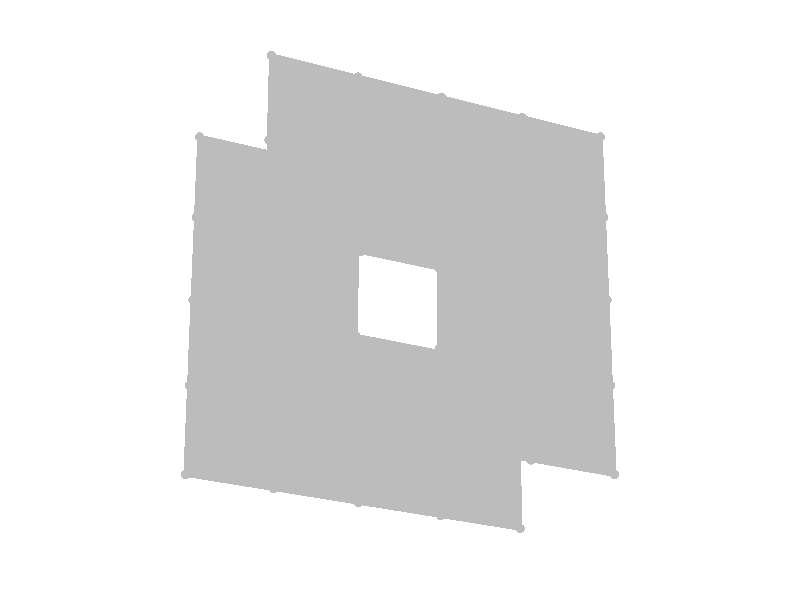 #include "colors.inc"
background { rgb <1, 1, 1> }
camera {location <-5, -5, 10>up <0,1,0> right <-1.33,0,0> angle 20look_at <0, 0, 0> sky <0, 1, 0> }
sphere { <0.5, 0, 0.5>, 0.025 texture {  pigment { rgb <0.5, 0.5, 0.5> } } }
sphere { <1, 0, 0.5>, 0.025 texture {  pigment { rgb <0.5, 0.5, 0.5> } } }
sphere { <1, 0.5, 0.5>, 0.025 texture {  pigment { rgb <0.5, 0.5, 0.5> } } }
sphere { <1, 1, 0.5>, 0.025 texture {  pigment { rgb <0.5, 0.5, 0.5> } } }
sphere { <0.5, 1, 0.5>, 0.025 texture {  pigment { rgb <0.5, 0.5, 0.5> } } }
sphere { <0, 1, 0.5>, 0.025 texture {  pigment { rgb <0.5, 0.5, 0.5> } } }
sphere { <0, 0.5, 0.5>, 0.025 texture {  pigment { rgb <0.5, 0.5, 0.5> } } }
sphere { <0.5, 0.5, 0.5>, 0.025 texture {  pigment { rgb <0.5, 0.5, 0.5> } } }
sphere { <0.5, 0, 0>, 0.025 texture {  pigment { rgb <0.5, 0.5, 0.5> } } }
sphere { <0.5, 0.5, 0>, 0.025 texture {  pigment { rgb <0.5, 0.5, 0.5> } } }
sphere { <0, 0.5, 0>, 0.025 texture {  pigment { rgb <0.5, 0.5, 0.5> } } }
sphere { <0.75, 0.25, 0.5>, 0.025 texture {  pigment { rgb <0.5, 0.5, 0.5> } } }
sphere { <0.75, 0.75, 0.5>, 0.025 texture {  pigment { rgb <0.5, 0.5, 0.5> } } }
sphere { <0.25, 0.75, 0.5>, 0.025 texture {  pigment { rgb <0.5, 0.5, 0.5> } } }
sphere { <0.5, 0.25, 0.25>, 0.025 texture {  pigment { rgb <0.5, 0.5, 0.5> } } }
sphere { <0.25, 0.5, 0.25>, 0.025 texture {  pigment { rgb <0.5, 0.5, 0.5> } } }
sphere { <-0.5, 0, 0.5>, 0.025 texture {  pigment { rgb <0.5, 0.5, 0.5> } } }
sphere { <-1, 0, 0.5>, 0.025 texture {  pigment { rgb <0.5, 0.5, 0.5> } } }
sphere { <-1, 0.5, 0.5>, 0.025 texture {  pigment { rgb <0.5, 0.5, 0.5> } } }
sphere { <-1, 1, 0.5>, 0.025 texture {  pigment { rgb <0.5, 0.5, 0.5> } } }
sphere { <-0.5, 1, 0.5>, 0.025 texture {  pigment { rgb <0.5, 0.5, 0.5> } } }
sphere { <-0.5, 0.5, 0.5>, 0.025 texture {  pigment { rgb <0.5, 0.5, 0.5> } } }
sphere { <-0.5, 0, 0>, 0.025 texture {  pigment { rgb <0.5, 0.5, 0.5> } } }
sphere { <-0.5, 0.5, 0>, 0.025 texture {  pigment { rgb <0.5, 0.5, 0.5> } } }
sphere { <-0.75, 0.25, 0.5>, 0.025 texture {  pigment { rgb <0.5, 0.5, 0.5> } } }
sphere { <-0.75, 0.75, 0.5>, 0.025 texture {  pigment { rgb <0.5, 0.5, 0.5> } } }
sphere { <-0.25, 0.75, 0.5>, 0.025 texture {  pigment { rgb <0.5, 0.5, 0.5> } } }
sphere { <-0.5, 0.25, 0.25>, 0.025 texture {  pigment { rgb <0.5, 0.5, 0.5> } } }
sphere { <-0.25, 0.5, 0.25>, 0.025 texture {  pigment { rgb <0.5, 0.5, 0.5> } } }
sphere { <1, -0.5, 0.5>, 0.025 texture {  pigment { rgb <0.5, 0.5, 0.5> } } }
sphere { <1, -1, 0.5>, 0.025 texture {  pigment { rgb <0.5, 0.5, 0.5> } } }
sphere { <0.5, -1, 0.5>, 0.025 texture {  pigment { rgb <0.5, 0.5, 0.5> } } }
sphere { <0, -1, 0.5>, 0.025 texture {  pigment { rgb <0.5, 0.5, 0.5> } } }
sphere { <0, -0.5, 0.5>, 0.025 texture {  pigment { rgb <0.5, 0.5, 0.5> } } }
sphere { <0.5, -0.5, 0.5>, 0.025 texture {  pigment { rgb <0.5, 0.5, 0.5> } } }
sphere { <0.5, -0.5, 0>, 0.025 texture {  pigment { rgb <0.5, 0.5, 0.5> } } }
sphere { <0, -0.5, 0>, 0.025 texture {  pigment { rgb <0.5, 0.5, 0.5> } } }
sphere { <0.75, -0.25, 0.5>, 0.025 texture {  pigment { rgb <0.5, 0.5, 0.5> } } }
sphere { <0.75, -0.75, 0.5>, 0.025 texture {  pigment { rgb <0.5, 0.5, 0.5> } } }
sphere { <0.25, -0.75, 0.5>, 0.025 texture {  pigment { rgb <0.5, 0.5, 0.5> } } }
sphere { <0.5, -0.25, 0.25>, 0.025 texture {  pigment { rgb <0.5, 0.5, 0.5> } } }
sphere { <0.25, -0.5, 0.25>, 0.025 texture {  pigment { rgb <0.5, 0.5, 0.5> } } }
sphere { <0.5, 0, -0.5>, 0.025 texture {  pigment { rgb <0.5, 0.5, 0.5> } } }
sphere { <1, 0, -0.5>, 0.025 texture {  pigment { rgb <0.5, 0.5, 0.5> } } }
sphere { <1, 0.5, -0.5>, 0.025 texture {  pigment { rgb <0.5, 0.5, 0.5> } } }
sphere { <1, 1, -0.5>, 0.025 texture {  pigment { rgb <0.5, 0.5, 0.5> } } }
sphere { <0.5, 1, -0.5>, 0.025 texture {  pigment { rgb <0.5, 0.5, 0.5> } } }
sphere { <0, 1, -0.5>, 0.025 texture {  pigment { rgb <0.5, 0.5, 0.5> } } }
sphere { <0, 0.5, -0.5>, 0.025 texture {  pigment { rgb <0.5, 0.5, 0.5> } } }
sphere { <0.5, 0.5, -0.5>, 0.025 texture {  pigment { rgb <0.5, 0.5, 0.5> } } }
sphere { <0.75, 0.25, -0.5>, 0.025 texture {  pigment { rgb <0.5, 0.5, 0.5> } } }
sphere { <0.75, 0.75, -0.5>, 0.025 texture {  pigment { rgb <0.5, 0.5, 0.5> } } }
sphere { <0.25, 0.75, -0.5>, 0.025 texture {  pigment { rgb <0.5, 0.5, 0.5> } } }
sphere { <0.5, 0.25, -0.25>, 0.025 texture {  pigment { rgb <0.5, 0.5, 0.5> } } }
sphere { <0.25, 0.5, -0.25>, 0.025 texture {  pigment { rgb <0.5, 0.5, 0.5> } } }
sphere { <-1, -0.5, 0.5>, 0.025 texture {  pigment { rgb <0.5, 0.5, 0.5> } } }
sphere { <-1, -1, 0.5>, 0.025 texture {  pigment { rgb <0.5, 0.5, 0.5> } } }
sphere { <-0.5, -1, 0.5>, 0.025 texture {  pigment { rgb <0.5, 0.5, 0.5> } } }
sphere { <-0.5, -0.5, 0.5>, 0.025 texture {  pigment { rgb <0.5, 0.5, 0.5> } } }
sphere { <-0.5, -0.5, 0>, 0.025 texture {  pigment { rgb <0.5, 0.5, 0.5> } } }
sphere { <-0.75, -0.25, 0.5>, 0.025 texture {  pigment { rgb <0.5, 0.5, 0.5> } } }
sphere { <-0.75, -0.75, 0.5>, 0.025 texture {  pigment { rgb <0.5, 0.5, 0.5> } } }
sphere { <-0.25, -0.75, 0.5>, 0.025 texture {  pigment { rgb <0.5, 0.5, 0.5> } } }
sphere { <-0.5, -0.25, 0.25>, 0.025 texture {  pigment { rgb <0.5, 0.5, 0.5> } } }
sphere { <-0.25, -0.5, 0.25>, 0.025 texture {  pigment { rgb <0.5, 0.5, 0.5> } } }
sphere { <1, -0.5, -0.5>, 0.025 texture {  pigment { rgb <0.5, 0.5, 0.5> } } }
sphere { <1, -1, -0.5>, 0.025 texture {  pigment { rgb <0.5, 0.5, 0.5> } } }
sphere { <0.5, -1, -0.5>, 0.025 texture {  pigment { rgb <0.5, 0.5, 0.5> } } }
sphere { <0, -1, -0.5>, 0.025 texture {  pigment { rgb <0.5, 0.5, 0.5> } } }
sphere { <0, -0.5, -0.5>, 0.025 texture {  pigment { rgb <0.5, 0.5, 0.5> } } }
sphere { <0.5, -0.5, -0.5>, 0.025 texture {  pigment { rgb <0.5, 0.5, 0.5> } } }
sphere { <0.75, -0.25, -0.5>, 0.025 texture {  pigment { rgb <0.5, 0.5, 0.5> } } }
sphere { <0.75, -0.75, -0.5>, 0.025 texture {  pigment { rgb <0.5, 0.5, 0.5> } } }
sphere { <0.25, -0.75, -0.5>, 0.025 texture {  pigment { rgb <0.5, 0.5, 0.5> } } }
sphere { <0.5, -0.25, -0.25>, 0.025 texture {  pigment { rgb <0.5, 0.5, 0.5> } } }
sphere { <0.25, -0.5, -0.25>, 0.025 texture {  pigment { rgb <0.5, 0.5, 0.5> } } }
sphere { <-0.5, 0, -0.5>, 0.025 texture {  pigment { rgb <0.5, 0.5, 0.5> } } }
sphere { <-1, 0, -0.5>, 0.025 texture {  pigment { rgb <0.5, 0.5, 0.5> } } }
sphere { <-1, 0.5, -0.5>, 0.025 texture {  pigment { rgb <0.5, 0.5, 0.5> } } }
sphere { <-1, 1, -0.5>, 0.025 texture {  pigment { rgb <0.5, 0.5, 0.5> } } }
sphere { <-0.5, 1, -0.5>, 0.025 texture {  pigment { rgb <0.5, 0.5, 0.5> } } }
sphere { <-0.5, 0.5, -0.5>, 0.025 texture {  pigment { rgb <0.5, 0.5, 0.5> } } }
sphere { <-0.75, 0.25, -0.5>, 0.025 texture {  pigment { rgb <0.5, 0.5, 0.5> } } }
sphere { <-0.75, 0.75, -0.5>, 0.025 texture {  pigment { rgb <0.5, 0.5, 0.5> } } }
sphere { <-0.25, 0.75, -0.5>, 0.025 texture {  pigment { rgb <0.5, 0.5, 0.5> } } }
sphere { <-0.5, 0.25, -0.25>, 0.025 texture {  pigment { rgb <0.5, 0.5, 0.5> } } }
sphere { <-0.25, 0.5, -0.25>, 0.025 texture {  pigment { rgb <0.5, 0.5, 0.5> } } }
sphere { <-1, -0.5, -0.5>, 0.025 texture {  pigment { rgb <0.5, 0.5, 0.5> } } }
sphere { <-1, -1, -0.5>, 0.025 texture {  pigment { rgb <0.5, 0.5, 0.5> } } }
sphere { <-0.5, -1, -0.5>, 0.025 texture {  pigment { rgb <0.5, 0.5, 0.5> } } }
sphere { <-0.5, -0.5, -0.5>, 0.025 texture {  pigment { rgb <0.5, 0.5, 0.5> } } }
sphere { <-0.75, -0.25, -0.5>, 0.025 texture {  pigment { rgb <0.5, 0.5, 0.5> } } }
sphere { <-0.75, -0.75, -0.5>, 0.025 texture {  pigment { rgb <0.5, 0.5, 0.5> } } }
sphere { <-0.25, -0.75, -0.5>, 0.025 texture {  pigment { rgb <0.5, 0.5, 0.5> } } }
sphere { <-0.5, -0.25, -0.25>, 0.025 texture {  pigment { rgb <0.5, 0.5, 0.5> } } }
sphere { <-0.25, -0.5, -0.25>, 0.025 texture {  pigment { rgb <0.5, 0.5, 0.5> } } }
cylinder { <0.5, 0, 0.5>, <1, 0, 0.5>, 0.0125 texture {  pigment { rgb <0.5, 0.5, 0.5> } } }
cylinder { <0.5, 0, 0.5>, <0.75, 0.25, 0.5>, 0.00883883 texture {  pigment { rgb <0.5, 0.5, 0.5> } } }
cylinder { <1, 0, 0.5>, <0.75, 0.25, 0.5>, 0.00883883 texture {  pigment { rgb <0.5, 0.5, 0.5> } } }
cylinder { <1, 0, 0.5>, <1, 0.5, 0.5>, 0.0125 texture {  pigment { rgb <0.5, 0.5, 0.5> } } }
cylinder { <1, 0.5, 0.5>, <0.75, 0.25, 0.5>, 0.00883883 texture {  pigment { rgb <0.5, 0.5, 0.5> } } }
cylinder { <1, 0.5, 0.5>, <0.5, 0.5, 0.5>, 0.0125 texture {  pigment { rgb <0.5, 0.5, 0.5> } } }
cylinder { <0.5, 0.5, 0.5>, <0.75, 0.25, 0.5>, 0.00883883 texture {  pigment { rgb <0.5, 0.5, 0.5> } } }
cylinder { <0.5, 0, 0.5>, <0.5, 0.5, 0.5>, 0.0125 texture {  pigment { rgb <0.5, 0.5, 0.5> } } }
cylinder { <1, 0.5, 0.5>, <1, 1, 0.5>, 0.0125 texture {  pigment { rgb <0.5, 0.5, 0.5> } } }
cylinder { <1, 0.5, 0.5>, <0.75, 0.75, 0.5>, 0.00883883 texture {  pigment { rgb <0.5, 0.5, 0.5> } } }
cylinder { <1, 1, 0.5>, <0.75, 0.75, 0.5>, 0.00883883 texture {  pigment { rgb <0.5, 0.5, 0.5> } } }
cylinder { <1, 1, 0.5>, <0.5, 1, 0.5>, 0.0125 texture {  pigment { rgb <0.5, 0.5, 0.5> } } }
cylinder { <0.5, 1, 0.5>, <0.75, 0.75, 0.5>, 0.00883883 texture {  pigment { rgb <0.5, 0.5, 0.5> } } }
cylinder { <0.5, 1, 0.5>, <0.5, 0.5, 0.5>, 0.0125 texture {  pigment { rgb <0.5, 0.5, 0.5> } } }
cylinder { <0.5, 0.5, 0.5>, <0.75, 0.75, 0.5>, 0.00883883 texture {  pigment { rgb <0.5, 0.5, 0.5> } } }
cylinder { <0.5, 1, 0.5>, <0.25, 0.75, 0.5>, 0.00883883 texture {  pigment { rgb <0.5, 0.5, 0.5> } } }
cylinder { <0.5, 0.5, 0.5>, <0.25, 0.75, 0.5>, 0.00883883 texture {  pigment { rgb <0.5, 0.5, 0.5> } } }
cylinder { <0.5, 1, 0.5>, <0, 1, 0.5>, 0.0125 texture {  pigment { rgb <0.5, 0.5, 0.5> } } }
cylinder { <0, 1, 0.5>, <0.25, 0.75, 0.5>, 0.00883883 texture {  pigment { rgb <0.5, 0.5, 0.5> } } }
cylinder { <0, 1, 0.5>, <0, 0.5, 0.5>, 0.0125 texture {  pigment { rgb <0.5, 0.5, 0.5> } } }
cylinder { <0, 0.5, 0.5>, <0.25, 0.75, 0.5>, 0.00883883 texture {  pigment { rgb <0.5, 0.5, 0.5> } } }
cylinder { <0, 0.5, 0.5>, <0.5, 0.5, 0.5>, 0.0125 texture {  pigment { rgb <0.5, 0.5, 0.5> } } }
cylinder { <0.5, 0, 0.5>, <0.5, 0, 0>, 0.0125 texture {  pigment { rgb <0.5, 0.5, 0.5> } } }
cylinder { <0.5, 0, 0.5>, <0.5, 0.25, 0.25>, 0.00883883 texture {  pigment { rgb <0.5, 0.5, 0.5> } } }
cylinder { <0.5, 0, 0>, <0.5, 0.25, 0.25>, 0.00883883 texture {  pigment { rgb <0.5, 0.5, 0.5> } } }
cylinder { <0.5, 0, 0>, <0.5, 0.5, 0>, 0.0125 texture {  pigment { rgb <0.5, 0.5, 0.5> } } }
cylinder { <0.5, 0.5, 0>, <0.5, 0.25, 0.25>, 0.00883883 texture {  pigment { rgb <0.5, 0.5, 0.5> } } }
cylinder { <0.5, 0.5, 0.5>, <0.5, 0.5, 0>, 0.0125 texture {  pigment { rgb <0.5, 0.5, 0.5> } } }
cylinder { <0.5, 0.5, 0.5>, <0.5, 0.25, 0.25>, 0.00883883 texture {  pigment { rgb <0.5, 0.5, 0.5> } } }
cylinder { <0, 0.5, 0.5>, <0.25, 0.5, 0.25>, 0.00883883 texture {  pigment { rgb <0.5, 0.5, 0.5> } } }
cylinder { <0.5, 0.5, 0.5>, <0.25, 0.5, 0.25>, 0.00883883 texture {  pigment { rgb <0.5, 0.5, 0.5> } } }
cylinder { <0.5, 0.5, 0>, <0.25, 0.5, 0.25>, 0.00883883 texture {  pigment { rgb <0.5, 0.5, 0.5> } } }
cylinder { <0.5, 0.5, 0>, <0, 0.5, 0>, 0.0125 texture {  pigment { rgb <0.5, 0.5, 0.5> } } }
cylinder { <0, 0.5, 0>, <0.25, 0.5, 0.25>, 0.00883883 texture {  pigment { rgb <0.5, 0.5, 0.5> } } }
cylinder { <0, 0.5, 0.5>, <0, 0.5, 0>, 0.0125 texture {  pigment { rgb <0.5, 0.5, 0.5> } } }
cylinder { <-0.5, 0, 0.5>, <-1, 0, 0.5>, 0.0125 texture {  pigment { rgb <0.5, 0.5, 0.5> } } }
cylinder { <-0.5, 0, 0.5>, <-0.75, 0.25, 0.5>, 0.00883883 texture {  pigment { rgb <0.5, 0.5, 0.5> } } }
cylinder { <-1, 0, 0.5>, <-0.75, 0.25, 0.5>, 0.00883883 texture {  pigment { rgb <0.5, 0.5, 0.5> } } }
cylinder { <-1, 0, 0.5>, <-1, 0.5, 0.5>, 0.0125 texture {  pigment { rgb <0.5, 0.5, 0.5> } } }
cylinder { <-1, 0.5, 0.5>, <-0.75, 0.25, 0.5>, 0.00883883 texture {  pigment { rgb <0.5, 0.5, 0.5> } } }
cylinder { <-1, 0.5, 0.5>, <-0.5, 0.5, 0.5>, 0.0125 texture {  pigment { rgb <0.5, 0.5, 0.5> } } }
cylinder { <-0.5, 0.5, 0.5>, <-0.75, 0.25, 0.5>, 0.00883883 texture {  pigment { rgb <0.5, 0.5, 0.5> } } }
cylinder { <-0.5, 0, 0.5>, <-0.5, 0.5, 0.5>, 0.0125 texture {  pigment { rgb <0.5, 0.5, 0.5> } } }
cylinder { <-1, 0.5, 0.5>, <-1, 1, 0.5>, 0.0125 texture {  pigment { rgb <0.5, 0.5, 0.5> } } }
cylinder { <-1, 0.5, 0.5>, <-0.75, 0.75, 0.5>, 0.00883883 texture {  pigment { rgb <0.5, 0.5, 0.5> } } }
cylinder { <-1, 1, 0.5>, <-0.75, 0.75, 0.5>, 0.00883883 texture {  pigment { rgb <0.5, 0.5, 0.5> } } }
cylinder { <-1, 1, 0.5>, <-0.5, 1, 0.5>, 0.0125 texture {  pigment { rgb <0.5, 0.5, 0.5> } } }
cylinder { <-0.5, 1, 0.5>, <-0.75, 0.75, 0.5>, 0.00883883 texture {  pigment { rgb <0.5, 0.5, 0.5> } } }
cylinder { <-0.5, 1, 0.5>, <-0.5, 0.5, 0.5>, 0.0125 texture {  pigment { rgb <0.5, 0.5, 0.5> } } }
cylinder { <-0.5, 0.5, 0.5>, <-0.75, 0.75, 0.5>, 0.00883883 texture {  pigment { rgb <0.5, 0.5, 0.5> } } }
cylinder { <-0.5, 1, 0.5>, <-0.25, 0.75, 0.5>, 0.00883883 texture {  pigment { rgb <0.5, 0.5, 0.5> } } }
cylinder { <-0.5, 0.5, 0.5>, <-0.25, 0.75, 0.5>, 0.00883883 texture {  pigment { rgb <0.5, 0.5, 0.5> } } }
cylinder { <0, 1, 0.5>, <-0.5, 1, 0.5>, 0.0125 texture {  pigment { rgb <0.5, 0.5, 0.5> } } }
cylinder { <0, 1, 0.5>, <-0.25, 0.75, 0.5>, 0.00883883 texture {  pigment { rgb <0.5, 0.5, 0.5> } } }
cylinder { <0, 0.5, 0.5>, <-0.25, 0.75, 0.5>, 0.00883883 texture {  pigment { rgb <0.5, 0.5, 0.5> } } }
cylinder { <0, 0.5, 0.5>, <-0.5, 0.5, 0.5>, 0.0125 texture {  pigment { rgb <0.5, 0.5, 0.5> } } }
cylinder { <-0.5, 0, 0.5>, <-0.5, 0, 0>, 0.0125 texture {  pigment { rgb <0.5, 0.5, 0.5> } } }
cylinder { <-0.5, 0, 0.5>, <-0.5, 0.25, 0.25>, 0.00883883 texture {  pigment { rgb <0.5, 0.5, 0.5> } } }
cylinder { <-0.5, 0, 0>, <-0.5, 0.25, 0.25>, 0.00883883 texture {  pigment { rgb <0.5, 0.5, 0.5> } } }
cylinder { <-0.5, 0, 0>, <-0.5, 0.5, 0>, 0.0125 texture {  pigment { rgb <0.5, 0.5, 0.5> } } }
cylinder { <-0.5, 0.5, 0>, <-0.5, 0.25, 0.25>, 0.00883883 texture {  pigment { rgb <0.5, 0.5, 0.5> } } }
cylinder { <-0.5, 0.5, 0.5>, <-0.5, 0.5, 0>, 0.0125 texture {  pigment { rgb <0.5, 0.5, 0.5> } } }
cylinder { <-0.5, 0.5, 0.5>, <-0.5, 0.25, 0.25>, 0.00883883 texture {  pigment { rgb <0.5, 0.5, 0.5> } } }
cylinder { <0, 0.5, 0.5>, <-0.25, 0.5, 0.25>, 0.00883883 texture {  pigment { rgb <0.5, 0.5, 0.5> } } }
cylinder { <-0.5, 0.5, 0.5>, <-0.25, 0.5, 0.25>, 0.00883883 texture {  pigment { rgb <0.5, 0.5, 0.5> } } }
cylinder { <-0.5, 0.5, 0>, <-0.25, 0.5, 0.25>, 0.00883883 texture {  pigment { rgb <0.5, 0.5, 0.5> } } }
cylinder { <0, 0.5, 0>, <-0.5, 0.5, 0>, 0.0125 texture {  pigment { rgb <0.5, 0.5, 0.5> } } }
cylinder { <0, 0.5, 0>, <-0.25, 0.5, 0.25>, 0.00883883 texture {  pigment { rgb <0.5, 0.5, 0.5> } } }
cylinder { <0.5, 0, 0.5>, <0.75, -0.25, 0.5>, 0.00883883 texture {  pigment { rgb <0.5, 0.5, 0.5> } } }
cylinder { <1, 0, 0.5>, <0.75, -0.25, 0.5>, 0.00883883 texture {  pigment { rgb <0.5, 0.5, 0.5> } } }
cylinder { <1, 0, 0.5>, <1, -0.5, 0.5>, 0.0125 texture {  pigment { rgb <0.5, 0.5, 0.5> } } }
cylinder { <1, -0.5, 0.5>, <0.75, -0.25, 0.5>, 0.00883883 texture {  pigment { rgb <0.5, 0.5, 0.5> } } }
cylinder { <1, -0.5, 0.5>, <0.5, -0.5, 0.5>, 0.0125 texture {  pigment { rgb <0.5, 0.5, 0.5> } } }
cylinder { <0.5, -0.5, 0.5>, <0.75, -0.25, 0.5>, 0.00883883 texture {  pigment { rgb <0.5, 0.5, 0.5> } } }
cylinder { <0.5, 0, 0.5>, <0.5, -0.5, 0.5>, 0.0125 texture {  pigment { rgb <0.5, 0.5, 0.5> } } }
cylinder { <1, -0.5, 0.5>, <1, -1, 0.5>, 0.0125 texture {  pigment { rgb <0.5, 0.5, 0.5> } } }
cylinder { <1, -0.5, 0.5>, <0.75, -0.75, 0.5>, 0.00883883 texture {  pigment { rgb <0.5, 0.5, 0.5> } } }
cylinder { <1, -1, 0.5>, <0.75, -0.75, 0.5>, 0.00883883 texture {  pigment { rgb <0.5, 0.5, 0.5> } } }
cylinder { <1, -1, 0.5>, <0.5, -1, 0.5>, 0.0125 texture {  pigment { rgb <0.5, 0.5, 0.5> } } }
cylinder { <0.5, -1, 0.5>, <0.75, -0.75, 0.5>, 0.00883883 texture {  pigment { rgb <0.5, 0.5, 0.5> } } }
cylinder { <0.5, -1, 0.5>, <0.5, -0.5, 0.5>, 0.0125 texture {  pigment { rgb <0.5, 0.5, 0.5> } } }
cylinder { <0.5, -0.5, 0.5>, <0.75, -0.75, 0.5>, 0.00883883 texture {  pigment { rgb <0.5, 0.5, 0.5> } } }
cylinder { <0.5, -1, 0.5>, <0.25, -0.75, 0.5>, 0.00883883 texture {  pigment { rgb <0.5, 0.5, 0.5> } } }
cylinder { <0.5, -0.5, 0.5>, <0.25, -0.75, 0.5>, 0.00883883 texture {  pigment { rgb <0.5, 0.5, 0.5> } } }
cylinder { <0.5, -1, 0.5>, <0, -1, 0.5>, 0.0125 texture {  pigment { rgb <0.5, 0.5, 0.5> } } }
cylinder { <0, -1, 0.5>, <0.25, -0.75, 0.5>, 0.00883883 texture {  pigment { rgb <0.5, 0.5, 0.5> } } }
cylinder { <0, -1, 0.5>, <0, -0.5, 0.5>, 0.0125 texture {  pigment { rgb <0.5, 0.5, 0.5> } } }
cylinder { <0, -0.5, 0.5>, <0.25, -0.75, 0.5>, 0.00883883 texture {  pigment { rgb <0.5, 0.5, 0.5> } } }
cylinder { <0, -0.5, 0.5>, <0.5, -0.5, 0.5>, 0.0125 texture {  pigment { rgb <0.5, 0.5, 0.5> } } }
cylinder { <0.5, 0, 0.5>, <0.5, -0.25, 0.25>, 0.00883883 texture {  pigment { rgb <0.5, 0.5, 0.5> } } }
cylinder { <0.5, 0, 0>, <0.5, -0.25, 0.25>, 0.00883883 texture {  pigment { rgb <0.5, 0.5, 0.5> } } }
cylinder { <0.5, 0, 0>, <0.5, -0.5, 0>, 0.0125 texture {  pigment { rgb <0.5, 0.5, 0.5> } } }
cylinder { <0.5, -0.5, 0>, <0.5, -0.25, 0.25>, 0.00883883 texture {  pigment { rgb <0.5, 0.5, 0.5> } } }
cylinder { <0.5, -0.5, 0.5>, <0.5, -0.5, 0>, 0.0125 texture {  pigment { rgb <0.5, 0.5, 0.5> } } }
cylinder { <0.5, -0.5, 0.5>, <0.5, -0.25, 0.25>, 0.00883883 texture {  pigment { rgb <0.5, 0.5, 0.5> } } }
cylinder { <0, -0.5, 0.5>, <0.25, -0.5, 0.25>, 0.00883883 texture {  pigment { rgb <0.5, 0.5, 0.5> } } }
cylinder { <0.5, -0.5, 0.5>, <0.25, -0.5, 0.25>, 0.00883883 texture {  pigment { rgb <0.5, 0.5, 0.5> } } }
cylinder { <0.5, -0.5, 0>, <0.25, -0.5, 0.25>, 0.00883883 texture {  pigment { rgb <0.5, 0.5, 0.5> } } }
cylinder { <0.5, -0.5, 0>, <0, -0.5, 0>, 0.0125 texture {  pigment { rgb <0.5, 0.5, 0.5> } } }
cylinder { <0, -0.5, 0>, <0.25, -0.5, 0.25>, 0.00883883 texture {  pigment { rgb <0.5, 0.5, 0.5> } } }
cylinder { <0, -0.5, 0.5>, <0, -0.5, 0>, 0.0125 texture {  pigment { rgb <0.5, 0.5, 0.5> } } }
cylinder { <0.5, 0, -0.5>, <1, 0, -0.5>, 0.0125 texture {  pigment { rgb <0.5, 0.5, 0.5> } } }
cylinder { <0.5, 0, -0.5>, <0.75, 0.25, -0.5>, 0.00883883 texture {  pigment { rgb <0.5, 0.5, 0.5> } } }
cylinder { <1, 0, -0.5>, <0.75, 0.25, -0.5>, 0.00883883 texture {  pigment { rgb <0.5, 0.5, 0.5> } } }
cylinder { <1, 0, -0.5>, <1, 0.5, -0.5>, 0.0125 texture {  pigment { rgb <0.5, 0.5, 0.5> } } }
cylinder { <1, 0.5, -0.5>, <0.75, 0.25, -0.5>, 0.00883883 texture {  pigment { rgb <0.5, 0.5, 0.5> } } }
cylinder { <1, 0.5, -0.5>, <0.5, 0.5, -0.5>, 0.0125 texture {  pigment { rgb <0.5, 0.5, 0.5> } } }
cylinder { <0.5, 0.5, -0.5>, <0.75, 0.25, -0.5>, 0.00883883 texture {  pigment { rgb <0.5, 0.5, 0.5> } } }
cylinder { <0.5, 0, -0.5>, <0.5, 0.5, -0.5>, 0.0125 texture {  pigment { rgb <0.5, 0.5, 0.5> } } }
cylinder { <1, 0.5, -0.5>, <1, 1, -0.5>, 0.0125 texture {  pigment { rgb <0.5, 0.5, 0.5> } } }
cylinder { <1, 0.5, -0.5>, <0.75, 0.75, -0.5>, 0.00883883 texture {  pigment { rgb <0.5, 0.5, 0.5> } } }
cylinder { <1, 1, -0.5>, <0.75, 0.75, -0.5>, 0.00883883 texture {  pigment { rgb <0.5, 0.5, 0.5> } } }
cylinder { <1, 1, -0.5>, <0.5, 1, -0.5>, 0.0125 texture {  pigment { rgb <0.5, 0.5, 0.5> } } }
cylinder { <0.5, 1, -0.5>, <0.75, 0.75, -0.5>, 0.00883883 texture {  pigment { rgb <0.5, 0.5, 0.5> } } }
cylinder { <0.5, 1, -0.5>, <0.5, 0.5, -0.5>, 0.0125 texture {  pigment { rgb <0.5, 0.5, 0.5> } } }
cylinder { <0.5, 0.5, -0.5>, <0.75, 0.75, -0.5>, 0.00883883 texture {  pigment { rgb <0.5, 0.5, 0.5> } } }
cylinder { <0.5, 1, -0.5>, <0.25, 0.75, -0.5>, 0.00883883 texture {  pigment { rgb <0.5, 0.5, 0.5> } } }
cylinder { <0.5, 0.5, -0.5>, <0.25, 0.75, -0.5>, 0.00883883 texture {  pigment { rgb <0.5, 0.5, 0.5> } } }
cylinder { <0.5, 1, -0.5>, <0, 1, -0.5>, 0.0125 texture {  pigment { rgb <0.5, 0.5, 0.5> } } }
cylinder { <0, 1, -0.5>, <0.25, 0.75, -0.5>, 0.00883883 texture {  pigment { rgb <0.5, 0.5, 0.5> } } }
cylinder { <0, 1, -0.5>, <0, 0.5, -0.5>, 0.0125 texture {  pigment { rgb <0.5, 0.5, 0.5> } } }
cylinder { <0, 0.5, -0.5>, <0.25, 0.75, -0.5>, 0.00883883 texture {  pigment { rgb <0.5, 0.5, 0.5> } } }
cylinder { <0, 0.5, -0.5>, <0.5, 0.5, -0.5>, 0.0125 texture {  pigment { rgb <0.5, 0.5, 0.5> } } }
cylinder { <0.5, 0, 0>, <0.5, 0, -0.5>, 0.0125 texture {  pigment { rgb <0.5, 0.5, 0.5> } } }
cylinder { <0.5, 0, -0.5>, <0.5, 0.25, -0.25>, 0.00883883 texture {  pigment { rgb <0.5, 0.5, 0.5> } } }
cylinder { <0.5, 0, 0>, <0.5, 0.25, -0.25>, 0.00883883 texture {  pigment { rgb <0.5, 0.5, 0.5> } } }
cylinder { <0.5, 0.5, 0>, <0.5, 0.25, -0.25>, 0.00883883 texture {  pigment { rgb <0.5, 0.5, 0.5> } } }
cylinder { <0.5, 0.5, 0>, <0.5, 0.5, -0.5>, 0.0125 texture {  pigment { rgb <0.5, 0.5, 0.5> } } }
cylinder { <0.5, 0.5, -0.5>, <0.5, 0.25, -0.25>, 0.00883883 texture {  pigment { rgb <0.5, 0.5, 0.5> } } }
cylinder { <0, 0.5, -0.5>, <0.25, 0.5, -0.25>, 0.00883883 texture {  pigment { rgb <0.5, 0.5, 0.5> } } }
cylinder { <0.5, 0.5, -0.5>, <0.25, 0.5, -0.25>, 0.00883883 texture {  pigment { rgb <0.5, 0.5, 0.5> } } }
cylinder { <0.5, 0.5, 0>, <0.25, 0.5, -0.25>, 0.00883883 texture {  pigment { rgb <0.5, 0.5, 0.5> } } }
cylinder { <0, 0.5, 0>, <0.25, 0.5, -0.25>, 0.00883883 texture {  pigment { rgb <0.5, 0.5, 0.5> } } }
cylinder { <0, 0.5, 0>, <0, 0.5, -0.5>, 0.0125 texture {  pigment { rgb <0.5, 0.5, 0.5> } } }
cylinder { <-0.5, 0, 0.5>, <-0.75, -0.25, 0.5>, 0.00883883 texture {  pigment { rgb <0.5, 0.5, 0.5> } } }
cylinder { <-1, 0, 0.5>, <-0.75, -0.25, 0.5>, 0.00883883 texture {  pigment { rgb <0.5, 0.5, 0.5> } } }
cylinder { <-1, 0, 0.5>, <-1, -0.5, 0.5>, 0.0125 texture {  pigment { rgb <0.5, 0.5, 0.5> } } }
cylinder { <-1, -0.5, 0.5>, <-0.75, -0.25, 0.5>, 0.00883883 texture {  pigment { rgb <0.5, 0.5, 0.5> } } }
cylinder { <-1, -0.5, 0.5>, <-0.5, -0.5, 0.5>, 0.0125 texture {  pigment { rgb <0.5, 0.5, 0.5> } } }
cylinder { <-0.5, -0.5, 0.5>, <-0.75, -0.25, 0.5>, 0.00883883 texture {  pigment { rgb <0.5, 0.5, 0.5> } } }
cylinder { <-0.5, 0, 0.5>, <-0.5, -0.5, 0.5>, 0.0125 texture {  pigment { rgb <0.5, 0.5, 0.5> } } }
cylinder { <-1, -0.5, 0.5>, <-1, -1, 0.5>, 0.0125 texture {  pigment { rgb <0.5, 0.5, 0.5> } } }
cylinder { <-1, -0.5, 0.5>, <-0.75, -0.75, 0.5>, 0.00883883 texture {  pigment { rgb <0.5, 0.5, 0.5> } } }
cylinder { <-1, -1, 0.5>, <-0.75, -0.75, 0.5>, 0.00883883 texture {  pigment { rgb <0.5, 0.5, 0.5> } } }
cylinder { <-1, -1, 0.5>, <-0.5, -1, 0.5>, 0.0125 texture {  pigment { rgb <0.5, 0.5, 0.5> } } }
cylinder { <-0.5, -1, 0.5>, <-0.75, -0.75, 0.5>, 0.00883883 texture {  pigment { rgb <0.5, 0.5, 0.5> } } }
cylinder { <-0.5, -1, 0.5>, <-0.5, -0.5, 0.5>, 0.0125 texture {  pigment { rgb <0.5, 0.5, 0.5> } } }
cylinder { <-0.5, -0.5, 0.5>, <-0.75, -0.75, 0.5>, 0.00883883 texture {  pigment { rgb <0.5, 0.5, 0.5> } } }
cylinder { <-0.5, -1, 0.5>, <-0.25, -0.75, 0.5>, 0.00883883 texture {  pigment { rgb <0.5, 0.5, 0.5> } } }
cylinder { <-0.5, -0.5, 0.5>, <-0.25, -0.75, 0.5>, 0.00883883 texture {  pigment { rgb <0.5, 0.5, 0.5> } } }
cylinder { <0, -1, 0.5>, <-0.5, -1, 0.5>, 0.0125 texture {  pigment { rgb <0.5, 0.5, 0.5> } } }
cylinder { <0, -1, 0.5>, <-0.25, -0.75, 0.5>, 0.00883883 texture {  pigment { rgb <0.5, 0.5, 0.5> } } }
cylinder { <0, -0.5, 0.5>, <-0.25, -0.75, 0.5>, 0.00883883 texture {  pigment { rgb <0.5, 0.5, 0.5> } } }
cylinder { <0, -0.5, 0.5>, <-0.5, -0.5, 0.5>, 0.0125 texture {  pigment { rgb <0.5, 0.5, 0.5> } } }
cylinder { <-0.5, 0, 0.5>, <-0.5, -0.25, 0.25>, 0.00883883 texture {  pigment { rgb <0.5, 0.5, 0.5> } } }
cylinder { <-0.5, 0, 0>, <-0.5, -0.25, 0.25>, 0.00883883 texture {  pigment { rgb <0.5, 0.5, 0.5> } } }
cylinder { <-0.5, 0, 0>, <-0.5, -0.5, 0>, 0.0125 texture {  pigment { rgb <0.5, 0.5, 0.5> } } }
cylinder { <-0.5, -0.5, 0>, <-0.5, -0.25, 0.25>, 0.00883883 texture {  pigment { rgb <0.5, 0.5, 0.5> } } }
cylinder { <-0.5, -0.5, 0.5>, <-0.5, -0.5, 0>, 0.0125 texture {  pigment { rgb <0.5, 0.5, 0.5> } } }
cylinder { <-0.5, -0.5, 0.5>, <-0.5, -0.25, 0.25>, 0.00883883 texture {  pigment { rgb <0.5, 0.5, 0.5> } } }
cylinder { <0, -0.5, 0.5>, <-0.25, -0.5, 0.25>, 0.00883883 texture {  pigment { rgb <0.5, 0.5, 0.5> } } }
cylinder { <-0.5, -0.5, 0.5>, <-0.25, -0.5, 0.25>, 0.00883883 texture {  pigment { rgb <0.5, 0.5, 0.5> } } }
cylinder { <-0.5, -0.5, 0>, <-0.25, -0.5, 0.25>, 0.00883883 texture {  pigment { rgb <0.5, 0.5, 0.5> } } }
cylinder { <0, -0.5, 0>, <-0.5, -0.5, 0>, 0.0125 texture {  pigment { rgb <0.5, 0.5, 0.5> } } }
cylinder { <0, -0.5, 0>, <-0.25, -0.5, 0.25>, 0.00883883 texture {  pigment { rgb <0.5, 0.5, 0.5> } } }
cylinder { <0.5, 0, -0.5>, <0.75, -0.25, -0.5>, 0.00883883 texture {  pigment { rgb <0.5, 0.5, 0.5> } } }
cylinder { <1, 0, -0.5>, <0.75, -0.25, -0.5>, 0.00883883 texture {  pigment { rgb <0.5, 0.5, 0.5> } } }
cylinder { <1, 0, -0.5>, <1, -0.5, -0.5>, 0.0125 texture {  pigment { rgb <0.5, 0.5, 0.5> } } }
cylinder { <1, -0.5, -0.5>, <0.75, -0.25, -0.5>, 0.00883883 texture {  pigment { rgb <0.5, 0.5, 0.5> } } }
cylinder { <1, -0.5, -0.5>, <0.5, -0.5, -0.5>, 0.0125 texture {  pigment { rgb <0.5, 0.5, 0.5> } } }
cylinder { <0.5, -0.5, -0.5>, <0.75, -0.25, -0.5>, 0.00883883 texture {  pigment { rgb <0.5, 0.5, 0.5> } } }
cylinder { <0.5, 0, -0.5>, <0.5, -0.5, -0.5>, 0.0125 texture {  pigment { rgb <0.5, 0.5, 0.5> } } }
cylinder { <1, -0.5, -0.5>, <1, -1, -0.5>, 0.0125 texture {  pigment { rgb <0.5, 0.5, 0.5> } } }
cylinder { <1, -0.5, -0.5>, <0.75, -0.75, -0.5>, 0.00883883 texture {  pigment { rgb <0.5, 0.5, 0.5> } } }
cylinder { <1, -1, -0.5>, <0.75, -0.75, -0.5>, 0.00883883 texture {  pigment { rgb <0.5, 0.5, 0.5> } } }
cylinder { <1, -1, -0.5>, <0.5, -1, -0.5>, 0.0125 texture {  pigment { rgb <0.5, 0.5, 0.5> } } }
cylinder { <0.5, -1, -0.5>, <0.75, -0.75, -0.5>, 0.00883883 texture {  pigment { rgb <0.5, 0.5, 0.5> } } }
cylinder { <0.5, -1, -0.5>, <0.5, -0.5, -0.5>, 0.0125 texture {  pigment { rgb <0.5, 0.5, 0.5> } } }
cylinder { <0.5, -0.5, -0.5>, <0.75, -0.75, -0.5>, 0.00883883 texture {  pigment { rgb <0.5, 0.5, 0.5> } } }
cylinder { <0.5, -1, -0.5>, <0.25, -0.75, -0.5>, 0.00883883 texture {  pigment { rgb <0.5, 0.5, 0.5> } } }
cylinder { <0.5, -0.5, -0.5>, <0.25, -0.75, -0.5>, 0.00883883 texture {  pigment { rgb <0.5, 0.5, 0.5> } } }
cylinder { <0.5, -1, -0.5>, <0, -1, -0.5>, 0.0125 texture {  pigment { rgb <0.5, 0.5, 0.5> } } }
cylinder { <0, -1, -0.5>, <0.25, -0.75, -0.5>, 0.00883883 texture {  pigment { rgb <0.5, 0.5, 0.5> } } }
cylinder { <0, -1, -0.5>, <0, -0.5, -0.5>, 0.0125 texture {  pigment { rgb <0.5, 0.5, 0.5> } } }
cylinder { <0, -0.5, -0.5>, <0.25, -0.75, -0.5>, 0.00883883 texture {  pigment { rgb <0.5, 0.5, 0.5> } } }
cylinder { <0, -0.5, -0.5>, <0.5, -0.5, -0.5>, 0.0125 texture {  pigment { rgb <0.5, 0.5, 0.5> } } }
cylinder { <0.5, 0, -0.5>, <0.5, -0.25, -0.25>, 0.00883883 texture {  pigment { rgb <0.5, 0.5, 0.5> } } }
cylinder { <0.5, 0, 0>, <0.5, -0.25, -0.25>, 0.00883883 texture {  pigment { rgb <0.5, 0.5, 0.5> } } }
cylinder { <0.5, -0.5, 0>, <0.5, -0.25, -0.25>, 0.00883883 texture {  pigment { rgb <0.5, 0.5, 0.5> } } }
cylinder { <0.5, -0.5, 0>, <0.5, -0.5, -0.5>, 0.0125 texture {  pigment { rgb <0.5, 0.5, 0.5> } } }
cylinder { <0.5, -0.5, -0.5>, <0.5, -0.25, -0.25>, 0.00883883 texture {  pigment { rgb <0.5, 0.5, 0.5> } } }
cylinder { <0, -0.5, -0.5>, <0.25, -0.5, -0.25>, 0.00883883 texture {  pigment { rgb <0.5, 0.5, 0.5> } } }
cylinder { <0.5, -0.5, -0.5>, <0.25, -0.5, -0.25>, 0.00883883 texture {  pigment { rgb <0.5, 0.5, 0.5> } } }
cylinder { <0.5, -0.5, 0>, <0.25, -0.5, -0.25>, 0.00883883 texture {  pigment { rgb <0.5, 0.5, 0.5> } } }
cylinder { <0, -0.5, 0>, <0.25, -0.5, -0.25>, 0.00883883 texture {  pigment { rgb <0.5, 0.5, 0.5> } } }
cylinder { <0, -0.5, 0>, <0, -0.5, -0.5>, 0.0125 texture {  pigment { rgb <0.5, 0.5, 0.5> } } }
cylinder { <-0.5, 0, -0.5>, <-1, 0, -0.5>, 0.0125 texture {  pigment { rgb <0.5, 0.5, 0.5> } } }
cylinder { <-0.5, 0, -0.5>, <-0.75, 0.25, -0.5>, 0.00883883 texture {  pigment { rgb <0.5, 0.5, 0.5> } } }
cylinder { <-1, 0, -0.5>, <-0.75, 0.25, -0.5>, 0.00883883 texture {  pigment { rgb <0.5, 0.5, 0.5> } } }
cylinder { <-1, 0, -0.5>, <-1, 0.5, -0.5>, 0.0125 texture {  pigment { rgb <0.5, 0.5, 0.5> } } }
cylinder { <-1, 0.5, -0.5>, <-0.75, 0.25, -0.5>, 0.00883883 texture {  pigment { rgb <0.5, 0.5, 0.5> } } }
cylinder { <-1, 0.5, -0.5>, <-0.5, 0.5, -0.5>, 0.0125 texture {  pigment { rgb <0.5, 0.5, 0.5> } } }
cylinder { <-0.5, 0.5, -0.5>, <-0.75, 0.25, -0.5>, 0.00883883 texture {  pigment { rgb <0.5, 0.5, 0.5> } } }
cylinder { <-0.5, 0, -0.5>, <-0.5, 0.5, -0.5>, 0.0125 texture {  pigment { rgb <0.5, 0.5, 0.5> } } }
cylinder { <-1, 0.5, -0.5>, <-1, 1, -0.5>, 0.0125 texture {  pigment { rgb <0.5, 0.5, 0.5> } } }
cylinder { <-1, 0.5, -0.5>, <-0.75, 0.75, -0.5>, 0.00883883 texture {  pigment { rgb <0.5, 0.5, 0.5> } } }
cylinder { <-1, 1, -0.5>, <-0.75, 0.75, -0.5>, 0.00883883 texture {  pigment { rgb <0.5, 0.5, 0.5> } } }
cylinder { <-1, 1, -0.5>, <-0.5, 1, -0.5>, 0.0125 texture {  pigment { rgb <0.5, 0.5, 0.5> } } }
cylinder { <-0.5, 1, -0.5>, <-0.75, 0.75, -0.5>, 0.00883883 texture {  pigment { rgb <0.5, 0.5, 0.5> } } }
cylinder { <-0.5, 1, -0.5>, <-0.5, 0.5, -0.5>, 0.0125 texture {  pigment { rgb <0.5, 0.5, 0.5> } } }
cylinder { <-0.5, 0.5, -0.5>, <-0.75, 0.75, -0.5>, 0.00883883 texture {  pigment { rgb <0.5, 0.5, 0.5> } } }
cylinder { <-0.5, 1, -0.5>, <-0.25, 0.75, -0.5>, 0.00883883 texture {  pigment { rgb <0.5, 0.5, 0.5> } } }
cylinder { <-0.5, 0.5, -0.5>, <-0.25, 0.75, -0.5>, 0.00883883 texture {  pigment { rgb <0.5, 0.5, 0.5> } } }
cylinder { <0, 1, -0.5>, <-0.5, 1, -0.5>, 0.0125 texture {  pigment { rgb <0.5, 0.5, 0.5> } } }
cylinder { <0, 1, -0.5>, <-0.25, 0.75, -0.5>, 0.00883883 texture {  pigment { rgb <0.5, 0.5, 0.5> } } }
cylinder { <0, 0.5, -0.5>, <-0.25, 0.75, -0.5>, 0.00883883 texture {  pigment { rgb <0.5, 0.5, 0.5> } } }
cylinder { <0, 0.5, -0.5>, <-0.5, 0.5, -0.5>, 0.0125 texture {  pigment { rgb <0.5, 0.5, 0.5> } } }
cylinder { <-0.5, 0, 0>, <-0.5, 0, -0.5>, 0.0125 texture {  pigment { rgb <0.5, 0.5, 0.5> } } }
cylinder { <-0.5, 0, -0.5>, <-0.5, 0.25, -0.25>, 0.00883883 texture {  pigment { rgb <0.5, 0.5, 0.5> } } }
cylinder { <-0.5, 0, 0>, <-0.5, 0.25, -0.25>, 0.00883883 texture {  pigment { rgb <0.5, 0.5, 0.5> } } }
cylinder { <-0.5, 0.5, 0>, <-0.5, 0.25, -0.25>, 0.00883883 texture {  pigment { rgb <0.5, 0.5, 0.5> } } }
cylinder { <-0.5, 0.5, 0>, <-0.5, 0.5, -0.5>, 0.0125 texture {  pigment { rgb <0.5, 0.5, 0.5> } } }
cylinder { <-0.5, 0.5, -0.5>, <-0.5, 0.25, -0.25>, 0.00883883 texture {  pigment { rgb <0.5, 0.5, 0.5> } } }
cylinder { <0, 0.5, -0.5>, <-0.25, 0.5, -0.25>, 0.00883883 texture {  pigment { rgb <0.5, 0.5, 0.5> } } }
cylinder { <-0.5, 0.5, -0.5>, <-0.25, 0.5, -0.25>, 0.00883883 texture {  pigment { rgb <0.5, 0.5, 0.5> } } }
cylinder { <-0.5, 0.5, 0>, <-0.25, 0.5, -0.25>, 0.00883883 texture {  pigment { rgb <0.5, 0.5, 0.5> } } }
cylinder { <0, 0.5, 0>, <-0.25, 0.5, -0.25>, 0.00883883 texture {  pigment { rgb <0.5, 0.5, 0.5> } } }
cylinder { <-0.5, 0, -0.5>, <-0.75, -0.25, -0.5>, 0.00883883 texture {  pigment { rgb <0.5, 0.5, 0.5> } } }
cylinder { <-1, 0, -0.5>, <-0.75, -0.25, -0.5>, 0.00883883 texture {  pigment { rgb <0.5, 0.5, 0.5> } } }
cylinder { <-1, 0, -0.5>, <-1, -0.5, -0.5>, 0.0125 texture {  pigment { rgb <0.5, 0.5, 0.5> } } }
cylinder { <-1, -0.5, -0.5>, <-0.75, -0.25, -0.5>, 0.00883883 texture {  pigment { rgb <0.5, 0.5, 0.5> } } }
cylinder { <-1, -0.5, -0.5>, <-0.5, -0.5, -0.5>, 0.0125 texture {  pigment { rgb <0.5, 0.5, 0.5> } } }
cylinder { <-0.5, -0.5, -0.5>, <-0.75, -0.25, -0.5>, 0.00883883 texture {  pigment { rgb <0.5, 0.5, 0.5> } } }
cylinder { <-0.5, 0, -0.5>, <-0.5, -0.5, -0.5>, 0.0125 texture {  pigment { rgb <0.5, 0.5, 0.5> } } }
cylinder { <-1, -0.5, -0.5>, <-1, -1, -0.5>, 0.0125 texture {  pigment { rgb <0.5, 0.5, 0.5> } } }
cylinder { <-1, -0.5, -0.5>, <-0.75, -0.75, -0.5>, 0.00883883 texture {  pigment { rgb <0.5, 0.5, 0.5> } } }
cylinder { <-1, -1, -0.5>, <-0.75, -0.75, -0.5>, 0.00883883 texture {  pigment { rgb <0.5, 0.5, 0.5> } } }
cylinder { <-1, -1, -0.5>, <-0.5, -1, -0.5>, 0.0125 texture {  pigment { rgb <0.5, 0.5, 0.5> } } }
cylinder { <-0.5, -1, -0.5>, <-0.75, -0.75, -0.5>, 0.00883883 texture {  pigment { rgb <0.5, 0.5, 0.5> } } }
cylinder { <-0.5, -1, -0.5>, <-0.5, -0.5, -0.5>, 0.0125 texture {  pigment { rgb <0.5, 0.5, 0.5> } } }
cylinder { <-0.5, -0.5, -0.5>, <-0.75, -0.75, -0.5>, 0.00883883 texture {  pigment { rgb <0.5, 0.5, 0.5> } } }
cylinder { <-0.5, -1, -0.5>, <-0.25, -0.75, -0.5>, 0.00883883 texture {  pigment { rgb <0.5, 0.5, 0.5> } } }
cylinder { <-0.5, -0.5, -0.5>, <-0.25, -0.75, -0.5>, 0.00883883 texture {  pigment { rgb <0.5, 0.5, 0.5> } } }
cylinder { <0, -1, -0.5>, <-0.5, -1, -0.5>, 0.0125 texture {  pigment { rgb <0.5, 0.5, 0.5> } } }
cylinder { <0, -1, -0.5>, <-0.25, -0.75, -0.5>, 0.00883883 texture {  pigment { rgb <0.5, 0.5, 0.5> } } }
cylinder { <0, -0.5, -0.5>, <-0.25, -0.75, -0.5>, 0.00883883 texture {  pigment { rgb <0.5, 0.5, 0.5> } } }
cylinder { <0, -0.5, -0.5>, <-0.5, -0.5, -0.5>, 0.0125 texture {  pigment { rgb <0.5, 0.5, 0.5> } } }
cylinder { <-0.5, 0, -0.5>, <-0.5, -0.25, -0.25>, 0.00883883 texture {  pigment { rgb <0.5, 0.5, 0.5> } } }
cylinder { <-0.5, 0, 0>, <-0.5, -0.25, -0.25>, 0.00883883 texture {  pigment { rgb <0.5, 0.5, 0.5> } } }
cylinder { <-0.5, -0.5, 0>, <-0.5, -0.25, -0.25>, 0.00883883 texture {  pigment { rgb <0.5, 0.5, 0.5> } } }
cylinder { <-0.5, -0.5, 0>, <-0.5, -0.5, -0.5>, 0.0125 texture {  pigment { rgb <0.5, 0.5, 0.5> } } }
cylinder { <-0.5, -0.5, -0.5>, <-0.5, -0.25, -0.25>, 0.00883883 texture {  pigment { rgb <0.5, 0.5, 0.5> } } }
cylinder { <0, -0.5, -0.5>, <-0.25, -0.5, -0.25>, 0.00883883 texture {  pigment { rgb <0.5, 0.5, 0.5> } } }
cylinder { <-0.5, -0.5, -0.5>, <-0.25, -0.5, -0.25>, 0.00883883 texture {  pigment { rgb <0.5, 0.5, 0.5> } } }
cylinder { <-0.5, -0.5, 0>, <-0.25, -0.5, -0.25>, 0.00883883 texture {  pigment { rgb <0.5, 0.5, 0.5> } } }
cylinder { <0, -0.5, 0>, <-0.25, -0.5, -0.25>, 0.00883883 texture {  pigment { rgb <0.5, 0.5, 0.5> } } }
mesh2 {
vertex_vectors { 480, 
<0.5, 0, 0.5>, 
<1, 0, 0.5>, 
<0.75, 0.25, 0.5>, 
<1, 0, 0.5>, 
<1, 0.5, 0.5>, 
<0.75, 0.25, 0.5>, 
<1, 0.5, 0.5>, 
<0.5, 0.5, 0.5>, 
<0.75, 0.25, 0.5>, 
<0.5, 0, 0.5>, 
<0.5, 0.5, 0.5>, 
<0.75, 0.25, 0.5>, 
<1, 0.5, 0.5>, 
<1, 1, 0.5>, 
<0.75, 0.75, 0.5>, 
<1, 1, 0.5>, 
<0.5, 1, 0.5>, 
<0.75, 0.75, 0.5>, 
<0.5, 1, 0.5>, 
<0.5, 0.5, 0.5>, 
<0.75, 0.75, 0.5>, 
<1, 0.5, 0.5>, 
<0.5, 0.5, 0.5>, 
<0.75, 0.75, 0.5>, 
<0.5, 1, 0.5>, 
<0.5, 0.5, 0.5>, 
<0.25, 0.75, 0.5>, 
<0.5, 1, 0.5>, 
<0, 1, 0.5>, 
<0.25, 0.75, 0.5>, 
<0, 1, 0.5>, 
<0, 0.5, 0.5>, 
<0.25, 0.75, 0.5>, 
<0, 0.5, 0.5>, 
<0.5, 0.5, 0.5>, 
<0.25, 0.75, 0.5>, 
<0.5, 0, 0.5>, 
<0.5, 0, 0>, 
<0.5, 0.25, 0.25>, 
<0.5, 0, 0>, 
<0.5, 0.5, 0>, 
<0.5, 0.25, 0.25>, 
<0.5, 0.5, 0.5>, 
<0.5, 0.5, 0>, 
<0.5, 0.25, 0.25>, 
<0.5, 0, 0.5>, 
<0.5, 0.5, 0.5>, 
<0.5, 0.25, 0.25>, 
<0, 0.5, 0.5>, 
<0.5, 0.5, 0.5>, 
<0.25, 0.5, 0.25>, 
<0.5, 0.5, 0.5>, 
<0.5, 0.5, 0>, 
<0.25, 0.5, 0.25>, 
<0.5, 0.5, 0>, 
<0, 0.5, 0>, 
<0.25, 0.5, 0.25>, 
<0, 0.5, 0.5>, 
<0, 0.5, 0>, 
<0.25, 0.5, 0.25>, 
<-0.5, 0, 0.5>, 
<-1, 0, 0.5>, 
<-0.75, 0.25, 0.5>, 
<-1, 0, 0.5>, 
<-1, 0.5, 0.5>, 
<-0.75, 0.25, 0.5>, 
<-1, 0.5, 0.5>, 
<-0.5, 0.5, 0.5>, 
<-0.75, 0.25, 0.5>, 
<-0.5, 0, 0.5>, 
<-0.5, 0.5, 0.5>, 
<-0.75, 0.25, 0.5>, 
<-1, 0.5, 0.5>, 
<-1, 1, 0.5>, 
<-0.75, 0.75, 0.5>, 
<-1, 1, 0.5>, 
<-0.5, 1, 0.5>, 
<-0.75, 0.75, 0.5>, 
<-0.5, 1, 0.5>, 
<-0.5, 0.5, 0.5>, 
<-0.75, 0.75, 0.5>, 
<-1, 0.5, 0.5>, 
<-0.5, 0.5, 0.5>, 
<-0.75, 0.75, 0.5>, 
<-0.5, 1, 0.5>, 
<-0.5, 0.5, 0.5>, 
<-0.25, 0.75, 0.5>, 
<0, 1, 0.5>, 
<-0.5, 1, 0.5>, 
<-0.25, 0.75, 0.5>, 
<0, 1, 0.5>, 
<0, 0.5, 0.5>, 
<-0.25, 0.75, 0.5>, 
<0, 0.5, 0.5>, 
<-0.5, 0.5, 0.5>, 
<-0.25, 0.75, 0.5>, 
<-0.5, 0, 0.5>, 
<-0.5, 0, 0>, 
<-0.5, 0.25, 0.25>, 
<-0.5, 0, 0>, 
<-0.5, 0.5, 0>, 
<-0.5, 0.25, 0.25>, 
<-0.5, 0.5, 0.5>, 
<-0.5, 0.5, 0>, 
<-0.5, 0.25, 0.25>, 
<-0.5, 0, 0.5>, 
<-0.5, 0.5, 0.5>, 
<-0.5, 0.25, 0.25>, 
<0, 0.5, 0.5>, 
<-0.5, 0.5, 0.5>, 
<-0.25, 0.5, 0.25>, 
<-0.5, 0.5, 0.5>, 
<-0.5, 0.5, 0>, 
<-0.25, 0.5, 0.25>, 
<0, 0.5, 0>, 
<-0.5, 0.5, 0>, 
<-0.25, 0.5, 0.25>, 
<0, 0.5, 0.5>, 
<0, 0.5, 0>, 
<-0.25, 0.5, 0.25>, 
<0.5, 0, 0.5>, 
<1, 0, 0.5>, 
<0.75, -0.25, 0.5>, 
<1, 0, 0.5>, 
<1, -0.5, 0.5>, 
<0.75, -0.25, 0.5>, 
<1, -0.5, 0.5>, 
<0.5, -0.5, 0.5>, 
<0.75, -0.25, 0.5>, 
<0.5, 0, 0.5>, 
<0.5, -0.5, 0.5>, 
<0.75, -0.25, 0.5>, 
<1, -0.5, 0.5>, 
<1, -1, 0.5>, 
<0.75, -0.75, 0.5>, 
<1, -1, 0.5>, 
<0.5, -1, 0.5>, 
<0.75, -0.75, 0.5>, 
<0.5, -1, 0.5>, 
<0.5, -0.5, 0.5>, 
<0.75, -0.75, 0.5>, 
<1, -0.5, 0.5>, 
<0.5, -0.5, 0.5>, 
<0.75, -0.75, 0.5>, 
<0.5, -1, 0.5>, 
<0.5, -0.5, 0.5>, 
<0.25, -0.75, 0.5>, 
<0.5, -1, 0.5>, 
<0, -1, 0.5>, 
<0.25, -0.75, 0.5>, 
<0, -1, 0.5>, 
<0, -0.5, 0.5>, 
<0.25, -0.75, 0.5>, 
<0, -0.5, 0.5>, 
<0.5, -0.5, 0.5>, 
<0.25, -0.75, 0.5>, 
<0.5, 0, 0.5>, 
<0.5, 0, 0>, 
<0.5, -0.25, 0.25>, 
<0.5, 0, 0>, 
<0.5, -0.5, 0>, 
<0.5, -0.25, 0.25>, 
<0.5, -0.5, 0.5>, 
<0.5, -0.5, 0>, 
<0.5, -0.25, 0.25>, 
<0.5, 0, 0.5>, 
<0.5, -0.5, 0.5>, 
<0.5, -0.25, 0.25>, 
<0, -0.5, 0.5>, 
<0.5, -0.5, 0.5>, 
<0.25, -0.5, 0.25>, 
<0.5, -0.5, 0.5>, 
<0.5, -0.5, 0>, 
<0.25, -0.5, 0.25>, 
<0.5, -0.5, 0>, 
<0, -0.5, 0>, 
<0.25, -0.5, 0.25>, 
<0, -0.5, 0.5>, 
<0, -0.5, 0>, 
<0.25, -0.5, 0.25>, 
<0.5, 0, -0.5>, 
<1, 0, -0.5>, 
<0.75, 0.25, -0.5>, 
<1, 0, -0.5>, 
<1, 0.5, -0.5>, 
<0.75, 0.25, -0.5>, 
<1, 0.5, -0.5>, 
<0.5, 0.5, -0.5>, 
<0.75, 0.25, -0.5>, 
<0.5, 0, -0.5>, 
<0.5, 0.5, -0.5>, 
<0.75, 0.25, -0.5>, 
<1, 0.5, -0.5>, 
<1, 1, -0.5>, 
<0.75, 0.75, -0.5>, 
<1, 1, -0.5>, 
<0.5, 1, -0.5>, 
<0.75, 0.75, -0.5>, 
<0.5, 1, -0.5>, 
<0.5, 0.5, -0.5>, 
<0.75, 0.75, -0.5>, 
<1, 0.5, -0.5>, 
<0.5, 0.5, -0.5>, 
<0.75, 0.75, -0.5>, 
<0.5, 1, -0.5>, 
<0.5, 0.5, -0.5>, 
<0.25, 0.75, -0.5>, 
<0.5, 1, -0.5>, 
<0, 1, -0.5>, 
<0.25, 0.75, -0.5>, 
<0, 1, -0.5>, 
<0, 0.5, -0.5>, 
<0.25, 0.75, -0.5>, 
<0, 0.5, -0.5>, 
<0.5, 0.5, -0.5>, 
<0.25, 0.75, -0.5>, 
<0.5, 0, 0>, 
<0.5, 0, -0.5>, 
<0.5, 0.25, -0.25>, 
<0.5, 0, 0>, 
<0.5, 0.5, 0>, 
<0.5, 0.25, -0.25>, 
<0.5, 0.5, 0>, 
<0.5, 0.5, -0.5>, 
<0.5, 0.25, -0.25>, 
<0.5, 0, -0.5>, 
<0.5, 0.5, -0.5>, 
<0.5, 0.25, -0.25>, 
<0, 0.5, -0.5>, 
<0.5, 0.5, -0.5>, 
<0.25, 0.5, -0.25>, 
<0.5, 0.5, 0>, 
<0.5, 0.5, -0.5>, 
<0.25, 0.5, -0.25>, 
<0.5, 0.5, 0>, 
<0, 0.5, 0>, 
<0.25, 0.5, -0.25>, 
<0, 0.5, 0>, 
<0, 0.5, -0.5>, 
<0.25, 0.5, -0.25>, 
<-0.5, 0, 0.5>, 
<-1, 0, 0.5>, 
<-0.75, -0.25, 0.5>, 
<-1, 0, 0.5>, 
<-1, -0.5, 0.5>, 
<-0.75, -0.25, 0.5>, 
<-1, -0.5, 0.5>, 
<-0.5, -0.5, 0.5>, 
<-0.75, -0.25, 0.5>, 
<-0.5, 0, 0.5>, 
<-0.5, -0.5, 0.5>, 
<-0.75, -0.25, 0.5>, 
<-1, -0.5, 0.5>, 
<-1, -1, 0.5>, 
<-0.75, -0.75, 0.5>, 
<-1, -1, 0.5>, 
<-0.5, -1, 0.5>, 
<-0.75, -0.75, 0.5>, 
<-0.5, -1, 0.5>, 
<-0.5, -0.5, 0.5>, 
<-0.75, -0.75, 0.5>, 
<-1, -0.5, 0.5>, 
<-0.5, -0.5, 0.5>, 
<-0.75, -0.75, 0.5>, 
<-0.5, -1, 0.5>, 
<-0.5, -0.5, 0.5>, 
<-0.25, -0.75, 0.5>, 
<0, -1, 0.5>, 
<-0.5, -1, 0.5>, 
<-0.25, -0.75, 0.5>, 
<0, -1, 0.5>, 
<0, -0.5, 0.5>, 
<-0.25, -0.75, 0.5>, 
<0, -0.5, 0.5>, 
<-0.5, -0.5, 0.5>, 
<-0.25, -0.75, 0.5>, 
<-0.5, 0, 0.5>, 
<-0.5, 0, 0>, 
<-0.5, -0.25, 0.25>, 
<-0.5, 0, 0>, 
<-0.5, -0.5, 0>, 
<-0.5, -0.25, 0.25>, 
<-0.5, -0.5, 0.5>, 
<-0.5, -0.5, 0>, 
<-0.5, -0.25, 0.25>, 
<-0.5, 0, 0.5>, 
<-0.5, -0.5, 0.5>, 
<-0.5, -0.25, 0.25>, 
<0, -0.5, 0.5>, 
<-0.5, -0.5, 0.5>, 
<-0.25, -0.5, 0.25>, 
<-0.5, -0.5, 0.5>, 
<-0.5, -0.5, 0>, 
<-0.25, -0.5, 0.25>, 
<0, -0.5, 0>, 
<-0.5, -0.5, 0>, 
<-0.25, -0.5, 0.25>, 
<0, -0.5, 0.5>, 
<0, -0.5, 0>, 
<-0.25, -0.5, 0.25>, 
<0.5, 0, -0.5>, 
<1, 0, -0.5>, 
<0.75, -0.25, -0.5>, 
<1, 0, -0.5>, 
<1, -0.5, -0.5>, 
<0.75, -0.25, -0.5>, 
<1, -0.5, -0.5>, 
<0.5, -0.5, -0.5>, 
<0.75, -0.25, -0.5>, 
<0.5, 0, -0.5>, 
<0.5, -0.5, -0.5>, 
<0.75, -0.25, -0.5>, 
<1, -0.5, -0.5>, 
<1, -1, -0.5>, 
<0.75, -0.75, -0.5>, 
<1, -1, -0.5>, 
<0.5, -1, -0.5>, 
<0.75, -0.75, -0.5>, 
<0.5, -1, -0.5>, 
<0.5, -0.5, -0.5>, 
<0.75, -0.75, -0.5>, 
<1, -0.5, -0.5>, 
<0.5, -0.5, -0.5>, 
<0.75, -0.75, -0.5>, 
<0.5, -1, -0.5>, 
<0.5, -0.5, -0.5>, 
<0.25, -0.75, -0.5>, 
<0.5, -1, -0.5>, 
<0, -1, -0.5>, 
<0.25, -0.75, -0.5>, 
<0, -1, -0.5>, 
<0, -0.5, -0.5>, 
<0.25, -0.75, -0.5>, 
<0, -0.5, -0.5>, 
<0.5, -0.5, -0.5>, 
<0.25, -0.75, -0.5>, 
<0.5, 0, 0>, 
<0.5, 0, -0.5>, 
<0.5, -0.25, -0.25>, 
<0.5, 0, 0>, 
<0.5, -0.5, 0>, 
<0.5, -0.25, -0.25>, 
<0.5, -0.5, 0>, 
<0.5, -0.5, -0.5>, 
<0.5, -0.25, -0.25>, 
<0.5, 0, -0.5>, 
<0.5, -0.5, -0.5>, 
<0.5, -0.25, -0.25>, 
<0, -0.5, -0.5>, 
<0.5, -0.5, -0.5>, 
<0.25, -0.5, -0.25>, 
<0.5, -0.5, 0>, 
<0.5, -0.5, -0.5>, 
<0.25, -0.5, -0.25>, 
<0.5, -0.5, 0>, 
<0, -0.5, 0>, 
<0.25, -0.5, -0.25>, 
<0, -0.5, 0>, 
<0, -0.5, -0.5>, 
<0.25, -0.5, -0.25>, 
<-0.5, 0, -0.5>, 
<-1, 0, -0.5>, 
<-0.75, 0.25, -0.5>, 
<-1, 0, -0.5>, 
<-1, 0.5, -0.5>, 
<-0.75, 0.25, -0.5>, 
<-1, 0.5, -0.5>, 
<-0.5, 0.5, -0.5>, 
<-0.75, 0.25, -0.5>, 
<-0.5, 0, -0.5>, 
<-0.5, 0.5, -0.5>, 
<-0.75, 0.25, -0.5>, 
<-1, 0.5, -0.5>, 
<-1, 1, -0.5>, 
<-0.75, 0.75, -0.5>, 
<-1, 1, -0.5>, 
<-0.5, 1, -0.5>, 
<-0.75, 0.75, -0.5>, 
<-0.5, 1, -0.5>, 
<-0.5, 0.5, -0.5>, 
<-0.75, 0.75, -0.5>, 
<-1, 0.5, -0.5>, 
<-0.5, 0.5, -0.5>, 
<-0.75, 0.75, -0.5>, 
<-0.5, 1, -0.5>, 
<-0.5, 0.5, -0.5>, 
<-0.25, 0.75, -0.5>, 
<0, 1, -0.5>, 
<-0.5, 1, -0.5>, 
<-0.25, 0.75, -0.5>, 
<0, 1, -0.5>, 
<0, 0.5, -0.5>, 
<-0.25, 0.75, -0.5>, 
<0, 0.5, -0.5>, 
<-0.5, 0.5, -0.5>, 
<-0.25, 0.75, -0.5>, 
<-0.5, 0, 0>, 
<-0.5, 0, -0.5>, 
<-0.5, 0.25, -0.25>, 
<-0.5, 0, 0>, 
<-0.5, 0.5, 0>, 
<-0.5, 0.25, -0.25>, 
<-0.5, 0.5, 0>, 
<-0.5, 0.5, -0.5>, 
<-0.5, 0.25, -0.25>, 
<-0.5, 0, -0.5>, 
<-0.5, 0.5, -0.5>, 
<-0.5, 0.25, -0.25>, 
<0, 0.5, -0.5>, 
<-0.5, 0.5, -0.5>, 
<-0.25, 0.5, -0.25>, 
<-0.5, 0.5, 0>, 
<-0.5, 0.5, -0.5>, 
<-0.25, 0.5, -0.25>, 
<0, 0.5, 0>, 
<-0.5, 0.5, 0>, 
<-0.25, 0.5, -0.25>, 
<0, 0.5, 0>, 
<0, 0.5, -0.5>, 
<-0.25, 0.5, -0.25>, 
<-0.5, 0, -0.5>, 
<-1, 0, -0.5>, 
<-0.75, -0.25, -0.5>, 
<-1, 0, -0.5>, 
<-1, -0.5, -0.5>, 
<-0.75, -0.25, -0.5>, 
<-1, -0.5, -0.5>, 
<-0.5, -0.5, -0.5>, 
<-0.75, -0.25, -0.5>, 
<-0.5, 0, -0.5>, 
<-0.5, -0.5, -0.5>, 
<-0.75, -0.25, -0.5>, 
<-1, -0.5, -0.5>, 
<-1, -1, -0.5>, 
<-0.75, -0.75, -0.5>, 
<-1, -1, -0.5>, 
<-0.5, -1, -0.5>, 
<-0.75, -0.75, -0.5>, 
<-0.5, -1, -0.5>, 
<-0.5, -0.5, -0.5>, 
<-0.75, -0.75, -0.5>, 
<-1, -0.5, -0.5>, 
<-0.5, -0.5, -0.5>, 
<-0.75, -0.75, -0.5>, 
<-0.5, -1, -0.5>, 
<-0.5, -0.5, -0.5>, 
<-0.25, -0.75, -0.5>, 
<0, -1, -0.5>, 
<-0.5, -1, -0.5>, 
<-0.25, -0.75, -0.5>, 
<0, -1, -0.5>, 
<0, -0.5, -0.5>, 
<-0.25, -0.75, -0.5>, 
<0, -0.5, -0.5>, 
<-0.5, -0.5, -0.5>, 
<-0.25, -0.75, -0.5>, 
<-0.5, 0, 0>, 
<-0.5, 0, -0.5>, 
<-0.5, -0.25, -0.25>, 
<-0.5, 0, 0>, 
<-0.5, -0.5, 0>, 
<-0.5, -0.25, -0.25>, 
<-0.5, -0.5, 0>, 
<-0.5, -0.5, -0.5>, 
<-0.5, -0.25, -0.25>, 
<-0.5, 0, -0.5>, 
<-0.5, -0.5, -0.5>, 
<-0.5, -0.25, -0.25>, 
<0, -0.5, -0.5>, 
<-0.5, -0.5, -0.5>, 
<-0.25, -0.5, -0.25>, 
<-0.5, -0.5, 0>, 
<-0.5, -0.5, -0.5>, 
<-0.25, -0.5, -0.25>, 
<0, -0.5, 0>, 
<-0.5, -0.5, 0>, 
<-0.25, -0.5, -0.25>, 
<0, -0.5, 0>, 
<0, -0.5, -0.5>, 
<-0.25, -0.5, -0.25>
}
normal_vectors { 480, 
<-0, -0, 0.125>, 
<-0, -0, 0.125>, 
<-0, -0, 0.125>, 
<0, -0, 0.125>, 
<0, -0, 0.125>, 
<0, -0, 0.125>, 
<0, 0, 0.125>, 
<0, 0, 0.125>, 
<0, 0, 0.125>, 
<-0, 0, 0.125>, 
<-0, 0, 0.125>, 
<-0, 0, 0.125>, 
<0, -0, 0.125>, 
<0, -0, 0.125>, 
<0, -0, 0.125>, 
<0, 0, 0.125>, 
<0, 0, 0.125>, 
<0, 0, 0.125>, 
<-0, -0, 0.125>, 
<-0, -0, 0.125>, 
<-0, -0, 0.125>, 
<0, -0, 0.125>, 
<0, -0, 0.125>, 
<0, -0, 0.125>, 
<0, 0, 0.125>, 
<0, 0, 0.125>, 
<0, 0, 0.125>, 
<0, 0, 0.125>, 
<0, 0, 0.125>, 
<0, 0, 0.125>, 
<-0, -0, 0.125>, 
<-0, -0, 0.125>, 
<-0, -0, 0.125>, 
<-0, -0, 0.125>, 
<-0, -0, 0.125>, 
<-0, -0, 0.125>, 
<0.125, -0, -0>, 
<0.125, -0, -0>, 
<0.125, -0, -0>, 
<0.125, -0, -0>, 
<0.125, -0, -0>, 
<0.125, -0, -0>, 
<0.125, 0, 0>, 
<0.125, 0, 0>, 
<0.125, 0, 0>, 
<0.125, -0, 0>, 
<0.125, -0, 0>, 
<0.125, -0, 0>, 
<-0, 0.125, 0>, 
<-0, 0.125, 0>, 
<-0, 0.125, 0>, 
<0, 0.125, 0>, 
<0, 0.125, 0>, 
<0, 0.125, 0>, 
<-0, 0.125, -0>, 
<-0, 0.125, -0>, 
<-0, 0.125, -0>, 
<-0, 0.125, 0>, 
<-0, 0.125, 0>, 
<-0, 0.125, 0>, 
<0, -0, 0.125>, 
<0, -0, 0.125>, 
<0, -0, 0.125>, 
<-0, 0, 0.125>, 
<-0, 0, 0.125>, 
<-0, 0, 0.125>, 
<-0, 0, 0.125>, 
<-0, 0, 0.125>, 
<-0, 0, 0.125>, 
<0, -0, 0.125>, 
<0, -0, 0.125>, 
<0, -0, 0.125>, 
<-0, 0, 0.125>, 
<-0, 0, 0.125>, 
<-0, 0, 0.125>, 
<-0, 0, 0.125>, 
<-0, 0, 0.125>, 
<-0, 0, 0.125>, 
<0, 0, 0.125>, 
<0, 0, 0.125>, 
<0, 0, 0.125>, 
<-0, -0, 0.125>, 
<-0, -0, 0.125>, 
<-0, -0, 0.125>, 
<-0, -0, 0.125>, 
<-0, -0, 0.125>, 
<-0, -0, 0.125>, 
<0, 0, 0.125>, 
<0, 0, 0.125>, 
<0, 0, 0.125>, 
<0, 0, 0.125>, 
<0, 0, 0.125>, 
<0, 0, 0.125>, 
<0, -0, 0.125>, 
<0, -0, 0.125>, 
<0, -0, 0.125>, 
<-0.125, 0, 0>, 
<-0.125, 0, 0>, 
<-0.125, 0, 0>, 
<-0.125, 0, 0>, 
<-0.125, 0, 0>, 
<-0.125, 0, 0>, 
<-0.125, -0, -0>, 
<-0.125, -0, -0>, 
<-0.125, -0, -0>, 
<-0.125, 0, -0>, 
<-0.125, 0, -0>, 
<-0.125, 0, -0>, 
<0, 0.125, 0>, 
<0, 0.125, 0>, 
<0, 0.125, 0>, 
<-0, 0.125, 0>, 
<-0, 0.125, 0>, 
<-0, 0.125, 0>, 
<-0, 0.125, -0>, 
<-0, 0.125, -0>, 
<-0, 0.125, -0>, 
<0, 0.125, 0>, 
<0, 0.125, 0>, 
<0, 0.125, 0>, 
<-0, 0, 0.125>, 
<-0, 0, 0.125>, 
<-0, 0, 0.125>, 
<0, 0, 0.125>, 
<0, 0, 0.125>, 
<0, 0, 0.125>, 
<0, -0, 0.125>, 
<0, -0, 0.125>, 
<0, -0, 0.125>, 
<-0, -0, 0.125>, 
<-0, -0, 0.125>, 
<-0, -0, 0.125>, 
<0, 0, 0.125>, 
<0, 0, 0.125>, 
<0, 0, 0.125>, 
<0, -0, 0.125>, 
<0, -0, 0.125>, 
<0, -0, 0.125>, 
<-0, 0, 0.125>, 
<-0, 0, 0.125>, 
<-0, 0, 0.125>, 
<0, 0, 0.125>, 
<0, 0, 0.125>, 
<0, 0, 0.125>, 
<0, -0, 0.125>, 
<0, -0, 0.125>, 
<0, -0, 0.125>, 
<0, -0, 0.125>, 
<0, -0, 0.125>, 
<0, -0, 0.125>, 
<-0, 0, 0.125>, 
<-0, 0, 0.125>, 
<-0, 0, 0.125>, 
<-0, 0, 0.125>, 
<-0, 0, 0.125>, 
<-0, 0, 0.125>, 
<0.125, 0, 0>, 
<0.125, 0, 0>, 
<0.125, 0, 0>, 
<0.125, 0, -0>, 
<0.125, 0, -0>, 
<0.125, 0, -0>, 
<0.125, -0, -0>, 
<0.125, -0, -0>, 
<0.125, -0, -0>, 
<0.125, 0, 0>, 
<0.125, 0, 0>, 
<0.125, 0, 0>, 
<0, -0.125, -0>, 
<0, -0.125, -0>, 
<0, -0.125, -0>, 
<-0, -0.125, -0>, 
<-0, -0.125, -0>, 
<-0, -0.125, -0>, 
<0, -0.125, 0>, 
<0, -0.125, 0>, 
<0, -0.125, 0>, 
<0, -0.125, -0>, 
<0, -0.125, -0>, 
<0, -0.125, -0>, 
<0, 0, -0.125>, 
<0, 0, -0.125>, 
<0, 0, -0.125>, 
<-0, 0, -0.125>, 
<-0, 0, -0.125>, 
<-0, 0, -0.125>, 
<-0, -0, -0.125>, 
<-0, -0, -0.125>, 
<-0, -0, -0.125>, 
<0, -0, -0.125>, 
<0, -0, -0.125>, 
<0, -0, -0.125>, 
<-0, 0, -0.125>, 
<-0, 0, -0.125>, 
<-0, 0, -0.125>, 
<-0, -0, -0.125>, 
<-0, -0, -0.125>, 
<-0, -0, -0.125>, 
<0, 0, -0.125>, 
<0, 0, -0.125>, 
<0, 0, -0.125>, 
<-0, 0, -0.125>, 
<-0, 0, -0.125>, 
<-0, 0, -0.125>, 
<-0, -0, -0.125>, 
<-0, -0, -0.125>, 
<-0, -0, -0.125>, 
<-0, -0, -0.125>, 
<-0, -0, -0.125>, 
<-0, -0, -0.125>, 
<0, 0, -0.125>, 
<0, 0, -0.125>, 
<0, 0, -0.125>, 
<0, 0, -0.125>, 
<0, 0, -0.125>, 
<0, 0, -0.125>, 
<0.125, -0, -0>, 
<0.125, -0, -0>, 
<0.125, -0, -0>, 
<0.125, -0, 0>, 
<0.125, -0, 0>, 
<0.125, -0, 0>, 
<0.125, 0, 0>, 
<0.125, 0, 0>, 
<0.125, 0, 0>, 
<0.125, -0, -0>, 
<0.125, -0, -0>, 
<0.125, -0, -0>, 
<0, 0.125, -0>, 
<0, 0.125, -0>, 
<0, 0.125, -0>, 
<0, 0.125, 0>, 
<0, 0.125, 0>, 
<0, 0.125, 0>, 
<0, 0.125, 0>, 
<0, 0.125, 0>, 
<0, 0.125, 0>, 
<-0, 0.125, 0>, 
<-0, 0.125, 0>, 
<-0, 0.125, 0>, 
<0, 0, 0.125>, 
<0, 0, 0.125>, 
<0, 0, 0.125>, 
<-0, -0, 0.125>, 
<-0, -0, 0.125>, 
<-0, -0, 0.125>, 
<-0, -0, 0.125>, 
<-0, -0, 0.125>, 
<-0, -0, 0.125>, 
<0, 0, 0.125>, 
<0, 0, 0.125>, 
<0, 0, 0.125>, 
<-0, -0, 0.125>, 
<-0, -0, 0.125>, 
<-0, -0, 0.125>, 
<-0, -0, 0.125>, 
<-0, -0, 0.125>, 
<-0, -0, 0.125>, 
<0, -0, 0.125>, 
<0, -0, 0.125>, 
<0, -0, 0.125>, 
<-0, 0, 0.125>, 
<-0, 0, 0.125>, 
<-0, 0, 0.125>, 
<-0, 0, 0.125>, 
<-0, 0, 0.125>, 
<-0, 0, 0.125>, 
<0, -0, 0.125>, 
<0, -0, 0.125>, 
<0, -0, 0.125>, 
<0, -0, 0.125>, 
<0, -0, 0.125>, 
<0, -0, 0.125>, 
<0, 0, 0.125>, 
<0, 0, 0.125>, 
<0, 0, 0.125>, 
<-0.125, -0, -0>, 
<-0.125, -0, -0>, 
<-0.125, -0, -0>, 
<-0.125, -0, 0>, 
<-0.125, -0, 0>, 
<-0.125, -0, 0>, 
<-0.125, 0, 0>, 
<-0.125, 0, 0>, 
<-0.125, 0, 0>, 
<-0.125, -0, -0>, 
<-0.125, -0, -0>, 
<-0.125, -0, -0>, 
<-0, -0.125, -0>, 
<-0, -0.125, -0>, 
<-0, -0.125, -0>, 
<0, -0.125, -0>, 
<0, -0.125, -0>, 
<0, -0.125, -0>, 
<0, -0.125, 0>, 
<0, -0.125, 0>, 
<0, -0.125, 0>, 
<-0, -0.125, -0>, 
<-0, -0.125, -0>, 
<-0, -0.125, -0>, 
<0, -0, -0.125>, 
<0, -0, -0.125>, 
<0, -0, -0.125>, 
<-0, -0, -0.125>, 
<-0, -0, -0.125>, 
<-0, -0, -0.125>, 
<-0, 0, -0.125>, 
<-0, 0, -0.125>, 
<-0, 0, -0.125>, 
<0, 0, -0.125>, 
<0, 0, -0.125>, 
<0, 0, -0.125>, 
<-0, -0, -0.125>, 
<-0, -0, -0.125>, 
<-0, -0, -0.125>, 
<-0, 0, -0.125>, 
<-0, 0, -0.125>, 
<-0, 0, -0.125>, 
<0, -0, -0.125>, 
<0, -0, -0.125>, 
<0, -0, -0.125>, 
<-0, -0, -0.125>, 
<-0, -0, -0.125>, 
<-0, -0, -0.125>, 
<-0, 0, -0.125>, 
<-0, 0, -0.125>, 
<-0, 0, -0.125>, 
<-0, 0, -0.125>, 
<-0, 0, -0.125>, 
<-0, 0, -0.125>, 
<0, -0, -0.125>, 
<0, -0, -0.125>, 
<0, -0, -0.125>, 
<0, -0, -0.125>, 
<0, -0, -0.125>, 
<0, -0, -0.125>, 
<0.125, 0, 0>, 
<0.125, 0, 0>, 
<0.125, 0, 0>, 
<0.125, 0, 0>, 
<0.125, 0, 0>, 
<0.125, 0, 0>, 
<0.125, -0, -0>, 
<0.125, -0, -0>, 
<0.125, -0, -0>, 
<0.125, 0, -0>, 
<0.125, 0, -0>, 
<0.125, 0, -0>, 
<-0, -0.125, 0>, 
<-0, -0.125, 0>, 
<-0, -0.125, 0>, 
<-0, -0.125, -0>, 
<-0, -0.125, -0>, 
<-0, -0.125, -0>, 
<-0, -0.125, -0>, 
<-0, -0.125, -0>, 
<-0, -0.125, -0>, 
<0, -0.125, -0>, 
<0, -0.125, -0>, 
<0, -0.125, -0>, 
<-0, 0, -0.125>, 
<-0, 0, -0.125>, 
<-0, 0, -0.125>, 
<0, -0, -0.125>, 
<0, -0, -0.125>, 
<0, -0, -0.125>, 
<0, -0, -0.125>, 
<0, -0, -0.125>, 
<0, -0, -0.125>, 
<-0, 0, -0.125>, 
<-0, 0, -0.125>, 
<-0, 0, -0.125>, 
<0, -0, -0.125>, 
<0, -0, -0.125>, 
<0, -0, -0.125>, 
<0, -0, -0.125>, 
<0, -0, -0.125>, 
<0, -0, -0.125>, 
<-0, -0, -0.125>, 
<-0, -0, -0.125>, 
<-0, -0, -0.125>, 
<0, 0, -0.125>, 
<0, 0, -0.125>, 
<0, 0, -0.125>, 
<0, 0, -0.125>, 
<0, 0, -0.125>, 
<0, 0, -0.125>, 
<-0, -0, -0.125>, 
<-0, -0, -0.125>, 
<-0, -0, -0.125>, 
<-0, -0, -0.125>, 
<-0, -0, -0.125>, 
<-0, -0, -0.125>, 
<-0, 0, -0.125>, 
<-0, 0, -0.125>, 
<-0, 0, -0.125>, 
<-0.125, 0, 0>, 
<-0.125, 0, 0>, 
<-0.125, 0, 0>, 
<-0.125, 0, -0>, 
<-0.125, 0, -0>, 
<-0.125, 0, -0>, 
<-0.125, -0, -0>, 
<-0.125, -0, -0>, 
<-0.125, -0, -0>, 
<-0.125, 0, 0>, 
<-0.125, 0, 0>, 
<-0.125, 0, 0>, 
<-0, 0.125, -0>, 
<-0, 0.125, -0>, 
<-0, 0.125, -0>, 
<-0, 0.125, 0>, 
<-0, 0.125, 0>, 
<-0, 0.125, 0>, 
<0, 0.125, 0>, 
<0, 0.125, 0>, 
<0, 0.125, 0>, 
<0, 0.125, 0>, 
<0, 0.125, 0>, 
<0, 0.125, 0>, 
<-0, -0, -0.125>, 
<-0, -0, -0.125>, 
<-0, -0, -0.125>, 
<0, 0, -0.125>, 
<0, 0, -0.125>, 
<0, 0, -0.125>, 
<0, 0, -0.125>, 
<0, 0, -0.125>, 
<0, 0, -0.125>, 
<-0, -0, -0.125>, 
<-0, -0, -0.125>, 
<-0, -0, -0.125>, 
<0, 0, -0.125>, 
<0, 0, -0.125>, 
<0, 0, -0.125>, 
<0, 0, -0.125>, 
<0, 0, -0.125>, 
<0, 0, -0.125>, 
<-0, 0, -0.125>, 
<-0, 0, -0.125>, 
<-0, 0, -0.125>, 
<0, -0, -0.125>, 
<0, -0, -0.125>, 
<0, -0, -0.125>, 
<0, -0, -0.125>, 
<0, -0, -0.125>, 
<0, -0, -0.125>, 
<-0, 0, -0.125>, 
<-0, 0, -0.125>, 
<-0, 0, -0.125>, 
<-0, 0, -0.125>, 
<-0, 0, -0.125>, 
<-0, 0, -0.125>, 
<-0, -0, -0.125>, 
<-0, -0, -0.125>, 
<-0, -0, -0.125>, 
<-0.125, -0, -0>, 
<-0.125, -0, -0>, 
<-0.125, -0, -0>, 
<-0.125, -0, -0>, 
<-0.125, -0, -0>, 
<-0.125, -0, -0>, 
<-0.125, 0, 0>, 
<-0.125, 0, 0>, 
<-0.125, 0, 0>, 
<-0.125, -0, 0>, 
<-0.125, -0, 0>, 
<-0.125, -0, 0>, 
<0, -0.125, 0>, 
<0, -0.125, 0>, 
<0, -0.125, 0>, 
<0, -0.125, -0>, 
<0, -0.125, -0>, 
<0, -0.125, -0>, 
<-0, -0.125, -0>, 
<-0, -0.125, -0>, 
<-0, -0.125, -0>, 
<-0, -0.125, -0>, 
<-0, -0.125, -0>, 
<-0, -0.125, -0>
}
texture_list { 480, 
texture{ pigment{ rgb <0.5, 0.5, 0.5>  } }, 
texture{ pigment{ rgb <0.5, 0.5, 0.5>  } }, 
texture{ pigment{ rgb <0.5, 0.5, 0.5>  } }, 
texture{ pigment{ rgb <0.5, 0.5, 0.5>  } }, 
texture{ pigment{ rgb <0.5, 0.5, 0.5>  } }, 
texture{ pigment{ rgb <0.5, 0.5, 0.5>  } }, 
texture{ pigment{ rgb <0.5, 0.5, 0.5>  } }, 
texture{ pigment{ rgb <0.5, 0.5, 0.5>  } }, 
texture{ pigment{ rgb <0.5, 0.5, 0.5>  } }, 
texture{ pigment{ rgb <0.5, 0.5, 0.5>  } }, 
texture{ pigment{ rgb <0.5, 0.5, 0.5>  } }, 
texture{ pigment{ rgb <0.5, 0.5, 0.5>  } }, 
texture{ pigment{ rgb <0.5, 0.5, 0.5>  } }, 
texture{ pigment{ rgb <0.5, 0.5, 0.5>  } }, 
texture{ pigment{ rgb <0.5, 0.5, 0.5>  } }, 
texture{ pigment{ rgb <0.5, 0.5, 0.5>  } }, 
texture{ pigment{ rgb <0.5, 0.5, 0.5>  } }, 
texture{ pigment{ rgb <0.5, 0.5, 0.5>  } }, 
texture{ pigment{ rgb <0.5, 0.5, 0.5>  } }, 
texture{ pigment{ rgb <0.5, 0.5, 0.5>  } }, 
texture{ pigment{ rgb <0.5, 0.5, 0.5>  } }, 
texture{ pigment{ rgb <0.5, 0.5, 0.5>  } }, 
texture{ pigment{ rgb <0.5, 0.5, 0.5>  } }, 
texture{ pigment{ rgb <0.5, 0.5, 0.5>  } }, 
texture{ pigment{ rgb <0.5, 0.5, 0.5>  } }, 
texture{ pigment{ rgb <0.5, 0.5, 0.5>  } }, 
texture{ pigment{ rgb <0.5, 0.5, 0.5>  } }, 
texture{ pigment{ rgb <0.5, 0.5, 0.5>  } }, 
texture{ pigment{ rgb <0.5, 0.5, 0.5>  } }, 
texture{ pigment{ rgb <0.5, 0.5, 0.5>  } }, 
texture{ pigment{ rgb <0.5, 0.5, 0.5>  } }, 
texture{ pigment{ rgb <0.5, 0.5, 0.5>  } }, 
texture{ pigment{ rgb <0.5, 0.5, 0.5>  } }, 
texture{ pigment{ rgb <0.5, 0.5, 0.5>  } }, 
texture{ pigment{ rgb <0.5, 0.5, 0.5>  } }, 
texture{ pigment{ rgb <0.5, 0.5, 0.5>  } }, 
texture{ pigment{ rgb <0.5, 0.5, 0.5>  } }, 
texture{ pigment{ rgb <0.5, 0.5, 0.5>  } }, 
texture{ pigment{ rgb <0.5, 0.5, 0.5>  } }, 
texture{ pigment{ rgb <0.5, 0.5, 0.5>  } }, 
texture{ pigment{ rgb <0.5, 0.5, 0.5>  } }, 
texture{ pigment{ rgb <0.5, 0.5, 0.5>  } }, 
texture{ pigment{ rgb <0.5, 0.5, 0.5>  } }, 
texture{ pigment{ rgb <0.5, 0.5, 0.5>  } }, 
texture{ pigment{ rgb <0.5, 0.5, 0.5>  } }, 
texture{ pigment{ rgb <0.5, 0.5, 0.5>  } }, 
texture{ pigment{ rgb <0.5, 0.5, 0.5>  } }, 
texture{ pigment{ rgb <0.5, 0.5, 0.5>  } }, 
texture{ pigment{ rgb <0.5, 0.5, 0.5>  } }, 
texture{ pigment{ rgb <0.5, 0.5, 0.5>  } }, 
texture{ pigment{ rgb <0.5, 0.5, 0.5>  } }, 
texture{ pigment{ rgb <0.5, 0.5, 0.5>  } }, 
texture{ pigment{ rgb <0.5, 0.5, 0.5>  } }, 
texture{ pigment{ rgb <0.5, 0.5, 0.5>  } }, 
texture{ pigment{ rgb <0.5, 0.5, 0.5>  } }, 
texture{ pigment{ rgb <0.5, 0.5, 0.5>  } }, 
texture{ pigment{ rgb <0.5, 0.5, 0.5>  } }, 
texture{ pigment{ rgb <0.5, 0.5, 0.5>  } }, 
texture{ pigment{ rgb <0.5, 0.5, 0.5>  } }, 
texture{ pigment{ rgb <0.5, 0.5, 0.5>  } }, 
texture{ pigment{ rgb <0.5, 0.5, 0.5>  } }, 
texture{ pigment{ rgb <0.5, 0.5, 0.5>  } }, 
texture{ pigment{ rgb <0.5, 0.5, 0.5>  } }, 
texture{ pigment{ rgb <0.5, 0.5, 0.5>  } }, 
texture{ pigment{ rgb <0.5, 0.5, 0.5>  } }, 
texture{ pigment{ rgb <0.5, 0.5, 0.5>  } }, 
texture{ pigment{ rgb <0.5, 0.5, 0.5>  } }, 
texture{ pigment{ rgb <0.5, 0.5, 0.5>  } }, 
texture{ pigment{ rgb <0.5, 0.5, 0.5>  } }, 
texture{ pigment{ rgb <0.5, 0.5, 0.5>  } }, 
texture{ pigment{ rgb <0.5, 0.5, 0.5>  } }, 
texture{ pigment{ rgb <0.5, 0.5, 0.5>  } }, 
texture{ pigment{ rgb <0.5, 0.5, 0.5>  } }, 
texture{ pigment{ rgb <0.5, 0.5, 0.5>  } }, 
texture{ pigment{ rgb <0.5, 0.5, 0.5>  } }, 
texture{ pigment{ rgb <0.5, 0.5, 0.5>  } }, 
texture{ pigment{ rgb <0.5, 0.5, 0.5>  } }, 
texture{ pigment{ rgb <0.5, 0.5, 0.5>  } }, 
texture{ pigment{ rgb <0.5, 0.5, 0.5>  } }, 
texture{ pigment{ rgb <0.5, 0.5, 0.5>  } }, 
texture{ pigment{ rgb <0.5, 0.5, 0.5>  } }, 
texture{ pigment{ rgb <0.5, 0.5, 0.5>  } }, 
texture{ pigment{ rgb <0.5, 0.5, 0.5>  } }, 
texture{ pigment{ rgb <0.5, 0.5, 0.5>  } }, 
texture{ pigment{ rgb <0.5, 0.5, 0.5>  } }, 
texture{ pigment{ rgb <0.5, 0.5, 0.5>  } }, 
texture{ pigment{ rgb <0.5, 0.5, 0.5>  } }, 
texture{ pigment{ rgb <0.5, 0.5, 0.5>  } }, 
texture{ pigment{ rgb <0.5, 0.5, 0.5>  } }, 
texture{ pigment{ rgb <0.5, 0.5, 0.5>  } }, 
texture{ pigment{ rgb <0.5, 0.5, 0.5>  } }, 
texture{ pigment{ rgb <0.5, 0.5, 0.5>  } }, 
texture{ pigment{ rgb <0.5, 0.5, 0.5>  } }, 
texture{ pigment{ rgb <0.5, 0.5, 0.5>  } }, 
texture{ pigment{ rgb <0.5, 0.5, 0.5>  } }, 
texture{ pigment{ rgb <0.5, 0.5, 0.5>  } }, 
texture{ pigment{ rgb <0.5, 0.5, 0.5>  } }, 
texture{ pigment{ rgb <0.5, 0.5, 0.5>  } }, 
texture{ pigment{ rgb <0.5, 0.5, 0.5>  } }, 
texture{ pigment{ rgb <0.5, 0.5, 0.5>  } }, 
texture{ pigment{ rgb <0.5, 0.5, 0.5>  } }, 
texture{ pigment{ rgb <0.5, 0.5, 0.5>  } }, 
texture{ pigment{ rgb <0.5, 0.5, 0.5>  } }, 
texture{ pigment{ rgb <0.5, 0.5, 0.5>  } }, 
texture{ pigment{ rgb <0.5, 0.5, 0.5>  } }, 
texture{ pigment{ rgb <0.5, 0.5, 0.5>  } }, 
texture{ pigment{ rgb <0.5, 0.5, 0.5>  } }, 
texture{ pigment{ rgb <0.5, 0.5, 0.5>  } }, 
texture{ pigment{ rgb <0.5, 0.5, 0.5>  } }, 
texture{ pigment{ rgb <0.5, 0.5, 0.5>  } }, 
texture{ pigment{ rgb <0.5, 0.5, 0.5>  } }, 
texture{ pigment{ rgb <0.5, 0.5, 0.5>  } }, 
texture{ pigment{ rgb <0.5, 0.5, 0.5>  } }, 
texture{ pigment{ rgb <0.5, 0.5, 0.5>  } }, 
texture{ pigment{ rgb <0.5, 0.5, 0.5>  } }, 
texture{ pigment{ rgb <0.5, 0.5, 0.5>  } }, 
texture{ pigment{ rgb <0.5, 0.5, 0.5>  } }, 
texture{ pigment{ rgb <0.5, 0.5, 0.5>  } }, 
texture{ pigment{ rgb <0.5, 0.5, 0.5>  } }, 
texture{ pigment{ rgb <0.5, 0.5, 0.5>  } }, 
texture{ pigment{ rgb <0.5, 0.5, 0.5>  } }, 
texture{ pigment{ rgb <0.5, 0.5, 0.5>  } }, 
texture{ pigment{ rgb <0.5, 0.5, 0.5>  } }, 
texture{ pigment{ rgb <0.5, 0.5, 0.5>  } }, 
texture{ pigment{ rgb <0.5, 0.5, 0.5>  } }, 
texture{ pigment{ rgb <0.5, 0.5, 0.5>  } }, 
texture{ pigment{ rgb <0.5, 0.5, 0.5>  } }, 
texture{ pigment{ rgb <0.5, 0.5, 0.5>  } }, 
texture{ pigment{ rgb <0.5, 0.5, 0.5>  } }, 
texture{ pigment{ rgb <0.5, 0.5, 0.5>  } }, 
texture{ pigment{ rgb <0.5, 0.5, 0.5>  } }, 
texture{ pigment{ rgb <0.5, 0.5, 0.5>  } }, 
texture{ pigment{ rgb <0.5, 0.5, 0.5>  } }, 
texture{ pigment{ rgb <0.5, 0.5, 0.5>  } }, 
texture{ pigment{ rgb <0.5, 0.5, 0.5>  } }, 
texture{ pigment{ rgb <0.5, 0.5, 0.5>  } }, 
texture{ pigment{ rgb <0.5, 0.5, 0.5>  } }, 
texture{ pigment{ rgb <0.5, 0.5, 0.5>  } }, 
texture{ pigment{ rgb <0.5, 0.5, 0.5>  } }, 
texture{ pigment{ rgb <0.5, 0.5, 0.5>  } }, 
texture{ pigment{ rgb <0.5, 0.5, 0.5>  } }, 
texture{ pigment{ rgb <0.5, 0.5, 0.5>  } }, 
texture{ pigment{ rgb <0.5, 0.5, 0.5>  } }, 
texture{ pigment{ rgb <0.5, 0.5, 0.5>  } }, 
texture{ pigment{ rgb <0.5, 0.5, 0.5>  } }, 
texture{ pigment{ rgb <0.5, 0.5, 0.5>  } }, 
texture{ pigment{ rgb <0.5, 0.5, 0.5>  } }, 
texture{ pigment{ rgb <0.5, 0.5, 0.5>  } }, 
texture{ pigment{ rgb <0.5, 0.5, 0.5>  } }, 
texture{ pigment{ rgb <0.5, 0.5, 0.5>  } }, 
texture{ pigment{ rgb <0.5, 0.5, 0.5>  } }, 
texture{ pigment{ rgb <0.5, 0.5, 0.5>  } }, 
texture{ pigment{ rgb <0.5, 0.5, 0.5>  } }, 
texture{ pigment{ rgb <0.5, 0.5, 0.5>  } }, 
texture{ pigment{ rgb <0.5, 0.5, 0.5>  } }, 
texture{ pigment{ rgb <0.5, 0.5, 0.5>  } }, 
texture{ pigment{ rgb <0.5, 0.5, 0.5>  } }, 
texture{ pigment{ rgb <0.5, 0.5, 0.5>  } }, 
texture{ pigment{ rgb <0.5, 0.5, 0.5>  } }, 
texture{ pigment{ rgb <0.5, 0.5, 0.5>  } }, 
texture{ pigment{ rgb <0.5, 0.5, 0.5>  } }, 
texture{ pigment{ rgb <0.5, 0.5, 0.5>  } }, 
texture{ pigment{ rgb <0.5, 0.5, 0.5>  } }, 
texture{ pigment{ rgb <0.5, 0.5, 0.5>  } }, 
texture{ pigment{ rgb <0.5, 0.5, 0.5>  } }, 
texture{ pigment{ rgb <0.5, 0.5, 0.5>  } }, 
texture{ pigment{ rgb <0.5, 0.5, 0.5>  } }, 
texture{ pigment{ rgb <0.5, 0.5, 0.5>  } }, 
texture{ pigment{ rgb <0.5, 0.5, 0.5>  } }, 
texture{ pigment{ rgb <0.5, 0.5, 0.5>  } }, 
texture{ pigment{ rgb <0.5, 0.5, 0.5>  } }, 
texture{ pigment{ rgb <0.5, 0.5, 0.5>  } }, 
texture{ pigment{ rgb <0.5, 0.5, 0.5>  } }, 
texture{ pigment{ rgb <0.5, 0.5, 0.5>  } }, 
texture{ pigment{ rgb <0.5, 0.5, 0.5>  } }, 
texture{ pigment{ rgb <0.5, 0.5, 0.5>  } }, 
texture{ pigment{ rgb <0.5, 0.5, 0.5>  } }, 
texture{ pigment{ rgb <0.5, 0.5, 0.5>  } }, 
texture{ pigment{ rgb <0.5, 0.5, 0.5>  } }, 
texture{ pigment{ rgb <0.5, 0.5, 0.5>  } }, 
texture{ pigment{ rgb <0.5, 0.5, 0.5>  } }, 
texture{ pigment{ rgb <0.5, 0.5, 0.5>  } }, 
texture{ pigment{ rgb <0.5, 0.5, 0.5>  } }, 
texture{ pigment{ rgb <0.5, 0.5, 0.5>  } }, 
texture{ pigment{ rgb <0.5, 0.5, 0.5>  } }, 
texture{ pigment{ rgb <0.5, 0.5, 0.5>  } }, 
texture{ pigment{ rgb <0.5, 0.5, 0.5>  } }, 
texture{ pigment{ rgb <0.5, 0.5, 0.5>  } }, 
texture{ pigment{ rgb <0.5, 0.5, 0.5>  } }, 
texture{ pigment{ rgb <0.5, 0.5, 0.5>  } }, 
texture{ pigment{ rgb <0.5, 0.5, 0.5>  } }, 
texture{ pigment{ rgb <0.5, 0.5, 0.5>  } }, 
texture{ pigment{ rgb <0.5, 0.5, 0.5>  } }, 
texture{ pigment{ rgb <0.5, 0.5, 0.5>  } }, 
texture{ pigment{ rgb <0.5, 0.5, 0.5>  } }, 
texture{ pigment{ rgb <0.5, 0.5, 0.5>  } }, 
texture{ pigment{ rgb <0.5, 0.5, 0.5>  } }, 
texture{ pigment{ rgb <0.5, 0.5, 0.5>  } }, 
texture{ pigment{ rgb <0.5, 0.5, 0.5>  } }, 
texture{ pigment{ rgb <0.5, 0.5, 0.5>  } }, 
texture{ pigment{ rgb <0.5, 0.5, 0.5>  } }, 
texture{ pigment{ rgb <0.5, 0.5, 0.5>  } }, 
texture{ pigment{ rgb <0.5, 0.5, 0.5>  } }, 
texture{ pigment{ rgb <0.5, 0.5, 0.5>  } }, 
texture{ pigment{ rgb <0.5, 0.5, 0.5>  } }, 
texture{ pigment{ rgb <0.5, 0.5, 0.5>  } }, 
texture{ pigment{ rgb <0.5, 0.5, 0.5>  } }, 
texture{ pigment{ rgb <0.5, 0.5, 0.5>  } }, 
texture{ pigment{ rgb <0.5, 0.5, 0.5>  } }, 
texture{ pigment{ rgb <0.5, 0.5, 0.5>  } }, 
texture{ pigment{ rgb <0.5, 0.5, 0.5>  } }, 
texture{ pigment{ rgb <0.5, 0.5, 0.5>  } }, 
texture{ pigment{ rgb <0.5, 0.5, 0.5>  } }, 
texture{ pigment{ rgb <0.5, 0.5, 0.5>  } }, 
texture{ pigment{ rgb <0.5, 0.5, 0.5>  } }, 
texture{ pigment{ rgb <0.5, 0.5, 0.5>  } }, 
texture{ pigment{ rgb <0.5, 0.5, 0.5>  } }, 
texture{ pigment{ rgb <0.5, 0.5, 0.5>  } }, 
texture{ pigment{ rgb <0.5, 0.5, 0.5>  } }, 
texture{ pigment{ rgb <0.5, 0.5, 0.5>  } }, 
texture{ pigment{ rgb <0.5, 0.5, 0.5>  } }, 
texture{ pigment{ rgb <0.5, 0.5, 0.5>  } }, 
texture{ pigment{ rgb <0.5, 0.5, 0.5>  } }, 
texture{ pigment{ rgb <0.5, 0.5, 0.5>  } }, 
texture{ pigment{ rgb <0.5, 0.5, 0.5>  } }, 
texture{ pigment{ rgb <0.5, 0.5, 0.5>  } }, 
texture{ pigment{ rgb <0.5, 0.5, 0.5>  } }, 
texture{ pigment{ rgb <0.5, 0.5, 0.5>  } }, 
texture{ pigment{ rgb <0.5, 0.5, 0.5>  } }, 
texture{ pigment{ rgb <0.5, 0.5, 0.5>  } }, 
texture{ pigment{ rgb <0.5, 0.5, 0.5>  } }, 
texture{ pigment{ rgb <0.5, 0.5, 0.5>  } }, 
texture{ pigment{ rgb <0.5, 0.5, 0.5>  } }, 
texture{ pigment{ rgb <0.5, 0.5, 0.5>  } }, 
texture{ pigment{ rgb <0.5, 0.5, 0.5>  } }, 
texture{ pigment{ rgb <0.5, 0.5, 0.5>  } }, 
texture{ pigment{ rgb <0.5, 0.5, 0.5>  } }, 
texture{ pigment{ rgb <0.5, 0.5, 0.5>  } }, 
texture{ pigment{ rgb <0.5, 0.5, 0.5>  } }, 
texture{ pigment{ rgb <0.5, 0.5, 0.5>  } }, 
texture{ pigment{ rgb <0.5, 0.5, 0.5>  } }, 
texture{ pigment{ rgb <0.5, 0.5, 0.5>  } }, 
texture{ pigment{ rgb <0.5, 0.5, 0.5>  } }, 
texture{ pigment{ rgb <0.5, 0.5, 0.5>  } }, 
texture{ pigment{ rgb <0.5, 0.5, 0.5>  } }, 
texture{ pigment{ rgb <0.5, 0.5, 0.5>  } }, 
texture{ pigment{ rgb <0.5, 0.5, 0.5>  } }, 
texture{ pigment{ rgb <0.5, 0.5, 0.5>  } }, 
texture{ pigment{ rgb <0.5, 0.5, 0.5>  } }, 
texture{ pigment{ rgb <0.5, 0.5, 0.5>  } }, 
texture{ pigment{ rgb <0.5, 0.5, 0.5>  } }, 
texture{ pigment{ rgb <0.5, 0.5, 0.5>  } }, 
texture{ pigment{ rgb <0.5, 0.5, 0.5>  } }, 
texture{ pigment{ rgb <0.5, 0.5, 0.5>  } }, 
texture{ pigment{ rgb <0.5, 0.5, 0.5>  } }, 
texture{ pigment{ rgb <0.5, 0.5, 0.5>  } }, 
texture{ pigment{ rgb <0.5, 0.5, 0.5>  } }, 
texture{ pigment{ rgb <0.5, 0.5, 0.5>  } }, 
texture{ pigment{ rgb <0.5, 0.5, 0.5>  } }, 
texture{ pigment{ rgb <0.5, 0.5, 0.5>  } }, 
texture{ pigment{ rgb <0.5, 0.5, 0.5>  } }, 
texture{ pigment{ rgb <0.5, 0.5, 0.5>  } }, 
texture{ pigment{ rgb <0.5, 0.5, 0.5>  } }, 
texture{ pigment{ rgb <0.5, 0.5, 0.5>  } }, 
texture{ pigment{ rgb <0.5, 0.5, 0.5>  } }, 
texture{ pigment{ rgb <0.5, 0.5, 0.5>  } }, 
texture{ pigment{ rgb <0.5, 0.5, 0.5>  } }, 
texture{ pigment{ rgb <0.5, 0.5, 0.5>  } }, 
texture{ pigment{ rgb <0.5, 0.5, 0.5>  } }, 
texture{ pigment{ rgb <0.5, 0.5, 0.5>  } }, 
texture{ pigment{ rgb <0.5, 0.5, 0.5>  } }, 
texture{ pigment{ rgb <0.5, 0.5, 0.5>  } }, 
texture{ pigment{ rgb <0.5, 0.5, 0.5>  } }, 
texture{ pigment{ rgb <0.5, 0.5, 0.5>  } }, 
texture{ pigment{ rgb <0.5, 0.5, 0.5>  } }, 
texture{ pigment{ rgb <0.5, 0.5, 0.5>  } }, 
texture{ pigment{ rgb <0.5, 0.5, 0.5>  } }, 
texture{ pigment{ rgb <0.5, 0.5, 0.5>  } }, 
texture{ pigment{ rgb <0.5, 0.5, 0.5>  } }, 
texture{ pigment{ rgb <0.5, 0.5, 0.5>  } }, 
texture{ pigment{ rgb <0.5, 0.5, 0.5>  } }, 
texture{ pigment{ rgb <0.5, 0.5, 0.5>  } }, 
texture{ pigment{ rgb <0.5, 0.5, 0.5>  } }, 
texture{ pigment{ rgb <0.5, 0.5, 0.5>  } }, 
texture{ pigment{ rgb <0.5, 0.5, 0.5>  } }, 
texture{ pigment{ rgb <0.5, 0.5, 0.5>  } }, 
texture{ pigment{ rgb <0.5, 0.5, 0.5>  } }, 
texture{ pigment{ rgb <0.5, 0.5, 0.5>  } }, 
texture{ pigment{ rgb <0.5, 0.5, 0.5>  } }, 
texture{ pigment{ rgb <0.5, 0.5, 0.5>  } }, 
texture{ pigment{ rgb <0.5, 0.5, 0.5>  } }, 
texture{ pigment{ rgb <0.5, 0.5, 0.5>  } }, 
texture{ pigment{ rgb <0.5, 0.5, 0.5>  } }, 
texture{ pigment{ rgb <0.5, 0.5, 0.5>  } }, 
texture{ pigment{ rgb <0.5, 0.5, 0.5>  } }, 
texture{ pigment{ rgb <0.5, 0.5, 0.5>  } }, 
texture{ pigment{ rgb <0.5, 0.5, 0.5>  } }, 
texture{ pigment{ rgb <0.5, 0.5, 0.5>  } }, 
texture{ pigment{ rgb <0.5, 0.5, 0.5>  } }, 
texture{ pigment{ rgb <0.5, 0.5, 0.5>  } }, 
texture{ pigment{ rgb <0.5, 0.5, 0.5>  } }, 
texture{ pigment{ rgb <0.5, 0.5, 0.5>  } }, 
texture{ pigment{ rgb <0.5, 0.5, 0.5>  } }, 
texture{ pigment{ rgb <0.5, 0.5, 0.5>  } }, 
texture{ pigment{ rgb <0.5, 0.5, 0.5>  } }, 
texture{ pigment{ rgb <0.5, 0.5, 0.5>  } }, 
texture{ pigment{ rgb <0.5, 0.5, 0.5>  } }, 
texture{ pigment{ rgb <0.5, 0.5, 0.5>  } }, 
texture{ pigment{ rgb <0.5, 0.5, 0.5>  } }, 
texture{ pigment{ rgb <0.5, 0.5, 0.5>  } }, 
texture{ pigment{ rgb <0.5, 0.5, 0.5>  } }, 
texture{ pigment{ rgb <0.5, 0.5, 0.5>  } }, 
texture{ pigment{ rgb <0.5, 0.5, 0.5>  } }, 
texture{ pigment{ rgb <0.5, 0.5, 0.5>  } }, 
texture{ pigment{ rgb <0.5, 0.5, 0.5>  } }, 
texture{ pigment{ rgb <0.5, 0.5, 0.5>  } }, 
texture{ pigment{ rgb <0.5, 0.5, 0.5>  } }, 
texture{ pigment{ rgb <0.5, 0.5, 0.5>  } }, 
texture{ pigment{ rgb <0.5, 0.5, 0.5>  } }, 
texture{ pigment{ rgb <0.5, 0.5, 0.5>  } }, 
texture{ pigment{ rgb <0.5, 0.5, 0.5>  } }, 
texture{ pigment{ rgb <0.5, 0.5, 0.5>  } }, 
texture{ pigment{ rgb <0.5, 0.5, 0.5>  } }, 
texture{ pigment{ rgb <0.5, 0.5, 0.5>  } }, 
texture{ pigment{ rgb <0.5, 0.5, 0.5>  } }, 
texture{ pigment{ rgb <0.5, 0.5, 0.5>  } }, 
texture{ pigment{ rgb <0.5, 0.5, 0.5>  } }, 
texture{ pigment{ rgb <0.5, 0.5, 0.5>  } }, 
texture{ pigment{ rgb <0.5, 0.5, 0.5>  } }, 
texture{ pigment{ rgb <0.5, 0.5, 0.5>  } }, 
texture{ pigment{ rgb <0.5, 0.5, 0.5>  } }, 
texture{ pigment{ rgb <0.5, 0.5, 0.5>  } }, 
texture{ pigment{ rgb <0.5, 0.5, 0.5>  } }, 
texture{ pigment{ rgb <0.5, 0.5, 0.5>  } }, 
texture{ pigment{ rgb <0.5, 0.5, 0.5>  } }, 
texture{ pigment{ rgb <0.5, 0.5, 0.5>  } }, 
texture{ pigment{ rgb <0.5, 0.5, 0.5>  } }, 
texture{ pigment{ rgb <0.5, 0.5, 0.5>  } }, 
texture{ pigment{ rgb <0.5, 0.5, 0.5>  } }, 
texture{ pigment{ rgb <0.5, 0.5, 0.5>  } }, 
texture{ pigment{ rgb <0.5, 0.5, 0.5>  } }, 
texture{ pigment{ rgb <0.5, 0.5, 0.5>  } }, 
texture{ pigment{ rgb <0.5, 0.5, 0.5>  } }, 
texture{ pigment{ rgb <0.5, 0.5, 0.5>  } }, 
texture{ pigment{ rgb <0.5, 0.5, 0.5>  } }, 
texture{ pigment{ rgb <0.5, 0.5, 0.5>  } }, 
texture{ pigment{ rgb <0.5, 0.5, 0.5>  } }, 
texture{ pigment{ rgb <0.5, 0.5, 0.5>  } }, 
texture{ pigment{ rgb <0.5, 0.5, 0.5>  } }, 
texture{ pigment{ rgb <0.5, 0.5, 0.5>  } }, 
texture{ pigment{ rgb <0.5, 0.5, 0.5>  } }, 
texture{ pigment{ rgb <0.5, 0.5, 0.5>  } }, 
texture{ pigment{ rgb <0.5, 0.5, 0.5>  } }, 
texture{ pigment{ rgb <0.5, 0.5, 0.5>  } }, 
texture{ pigment{ rgb <0.5, 0.5, 0.5>  } }, 
texture{ pigment{ rgb <0.5, 0.5, 0.5>  } }, 
texture{ pigment{ rgb <0.5, 0.5, 0.5>  } }, 
texture{ pigment{ rgb <0.5, 0.5, 0.5>  } }, 
texture{ pigment{ rgb <0.5, 0.5, 0.5>  } }, 
texture{ pigment{ rgb <0.5, 0.5, 0.5>  } }, 
texture{ pigment{ rgb <0.5, 0.5, 0.5>  } }, 
texture{ pigment{ rgb <0.5, 0.5, 0.5>  } }, 
texture{ pigment{ rgb <0.5, 0.5, 0.5>  } }, 
texture{ pigment{ rgb <0.5, 0.5, 0.5>  } }, 
texture{ pigment{ rgb <0.5, 0.5, 0.5>  } }, 
texture{ pigment{ rgb <0.5, 0.5, 0.5>  } }, 
texture{ pigment{ rgb <0.5, 0.5, 0.5>  } }, 
texture{ pigment{ rgb <0.5, 0.5, 0.5>  } }, 
texture{ pigment{ rgb <0.5, 0.5, 0.5>  } }, 
texture{ pigment{ rgb <0.5, 0.5, 0.5>  } }, 
texture{ pigment{ rgb <0.5, 0.5, 0.5>  } }, 
texture{ pigment{ rgb <0.5, 0.5, 0.5>  } }, 
texture{ pigment{ rgb <0.5, 0.5, 0.5>  } }, 
texture{ pigment{ rgb <0.5, 0.5, 0.5>  } }, 
texture{ pigment{ rgb <0.5, 0.5, 0.5>  } }, 
texture{ pigment{ rgb <0.5, 0.5, 0.5>  } }, 
texture{ pigment{ rgb <0.5, 0.5, 0.5>  } }, 
texture{ pigment{ rgb <0.5, 0.5, 0.5>  } }, 
texture{ pigment{ rgb <0.5, 0.5, 0.5>  } }, 
texture{ pigment{ rgb <0.5, 0.5, 0.5>  } }, 
texture{ pigment{ rgb <0.5, 0.5, 0.5>  } }, 
texture{ pigment{ rgb <0.5, 0.5, 0.5>  } }, 
texture{ pigment{ rgb <0.5, 0.5, 0.5>  } }, 
texture{ pigment{ rgb <0.5, 0.5, 0.5>  } }, 
texture{ pigment{ rgb <0.5, 0.5, 0.5>  } }, 
texture{ pigment{ rgb <0.5, 0.5, 0.5>  } }, 
texture{ pigment{ rgb <0.5, 0.5, 0.5>  } }, 
texture{ pigment{ rgb <0.5, 0.5, 0.5>  } }, 
texture{ pigment{ rgb <0.5, 0.5, 0.5>  } }, 
texture{ pigment{ rgb <0.5, 0.5, 0.5>  } }, 
texture{ pigment{ rgb <0.5, 0.5, 0.5>  } }, 
texture{ pigment{ rgb <0.5, 0.5, 0.5>  } }, 
texture{ pigment{ rgb <0.5, 0.5, 0.5>  } }, 
texture{ pigment{ rgb <0.5, 0.5, 0.5>  } }, 
texture{ pigment{ rgb <0.5, 0.5, 0.5>  } }, 
texture{ pigment{ rgb <0.5, 0.5, 0.5>  } }, 
texture{ pigment{ rgb <0.5, 0.5, 0.5>  } }, 
texture{ pigment{ rgb <0.5, 0.5, 0.5>  } }, 
texture{ pigment{ rgb <0.5, 0.5, 0.5>  } }, 
texture{ pigment{ rgb <0.5, 0.5, 0.5>  } }, 
texture{ pigment{ rgb <0.5, 0.5, 0.5>  } }, 
texture{ pigment{ rgb <0.5, 0.5, 0.5>  } }, 
texture{ pigment{ rgb <0.5, 0.5, 0.5>  } }, 
texture{ pigment{ rgb <0.5, 0.5, 0.5>  } }, 
texture{ pigment{ rgb <0.5, 0.5, 0.5>  } }, 
texture{ pigment{ rgb <0.5, 0.5, 0.5>  } }, 
texture{ pigment{ rgb <0.5, 0.5, 0.5>  } }, 
texture{ pigment{ rgb <0.5, 0.5, 0.5>  } }, 
texture{ pigment{ rgb <0.5, 0.5, 0.5>  } }, 
texture{ pigment{ rgb <0.5, 0.5, 0.5>  } }, 
texture{ pigment{ rgb <0.5, 0.5, 0.5>  } }, 
texture{ pigment{ rgb <0.5, 0.5, 0.5>  } }, 
texture{ pigment{ rgb <0.5, 0.5, 0.5>  } }, 
texture{ pigment{ rgb <0.5, 0.5, 0.5>  } }, 
texture{ pigment{ rgb <0.5, 0.5, 0.5>  } }, 
texture{ pigment{ rgb <0.5, 0.5, 0.5>  } }, 
texture{ pigment{ rgb <0.5, 0.5, 0.5>  } }, 
texture{ pigment{ rgb <0.5, 0.5, 0.5>  } }, 
texture{ pigment{ rgb <0.5, 0.5, 0.5>  } }, 
texture{ pigment{ rgb <0.5, 0.5, 0.5>  } }, 
texture{ pigment{ rgb <0.5, 0.5, 0.5>  } }, 
texture{ pigment{ rgb <0.5, 0.5, 0.5>  } }, 
texture{ pigment{ rgb <0.5, 0.5, 0.5>  } }, 
texture{ pigment{ rgb <0.5, 0.5, 0.5>  } }, 
texture{ pigment{ rgb <0.5, 0.5, 0.5>  } }, 
texture{ pigment{ rgb <0.5, 0.5, 0.5>  } }, 
texture{ pigment{ rgb <0.5, 0.5, 0.5>  } }, 
texture{ pigment{ rgb <0.5, 0.5, 0.5>  } }, 
texture{ pigment{ rgb <0.5, 0.5, 0.5>  } }, 
texture{ pigment{ rgb <0.5, 0.5, 0.5>  } }, 
texture{ pigment{ rgb <0.5, 0.5, 0.5>  } }, 
texture{ pigment{ rgb <0.5, 0.5, 0.5>  } }, 
texture{ pigment{ rgb <0.5, 0.5, 0.5>  } }, 
texture{ pigment{ rgb <0.5, 0.5, 0.5>  } }, 
texture{ pigment{ rgb <0.5, 0.5, 0.5>  } }, 
texture{ pigment{ rgb <0.5, 0.5, 0.5>  } }, 
texture{ pigment{ rgb <0.5, 0.5, 0.5>  } }, 
texture{ pigment{ rgb <0.5, 0.5, 0.5>  } }, 
texture{ pigment{ rgb <0.5, 0.5, 0.5>  } }, 
texture{ pigment{ rgb <0.5, 0.5, 0.5>  } }, 
texture{ pigment{ rgb <0.5, 0.5, 0.5>  } }, 
texture{ pigment{ rgb <0.5, 0.5, 0.5>  } }, 
texture{ pigment{ rgb <0.5, 0.5, 0.5>  } }, 
texture{ pigment{ rgb <0.5, 0.5, 0.5>  } }, 
texture{ pigment{ rgb <0.5, 0.5, 0.5>  } }, 
texture{ pigment{ rgb <0.5, 0.5, 0.5>  } }, 
texture{ pigment{ rgb <0.5, 0.5, 0.5>  } }, 
texture{ pigment{ rgb <0.5, 0.5, 0.5>  } }, 
texture{ pigment{ rgb <0.5, 0.5, 0.5>  } }, 
texture{ pigment{ rgb <0.5, 0.5, 0.5>  } }, 
texture{ pigment{ rgb <0.5, 0.5, 0.5>  } }, 
texture{ pigment{ rgb <0.5, 0.5, 0.5>  } }, 
texture{ pigment{ rgb <0.5, 0.5, 0.5>  } }, 
texture{ pigment{ rgb <0.5, 0.5, 0.5>  } }, 
texture{ pigment{ rgb <0.5, 0.5, 0.5>  } }, 
texture{ pigment{ rgb <0.5, 0.5, 0.5>  } }, 
texture{ pigment{ rgb <0.5, 0.5, 0.5>  } }, 
texture{ pigment{ rgb <0.5, 0.5, 0.5>  } }, 
texture{ pigment{ rgb <0.5, 0.5, 0.5>  } }, 
texture{ pigment{ rgb <0.5, 0.5, 0.5>  } }, 
texture{ pigment{ rgb <0.5, 0.5, 0.5>  } }, 
texture{ pigment{ rgb <0.5, 0.5, 0.5>  } }, 
texture{ pigment{ rgb <0.5, 0.5, 0.5>  } }, 
texture{ pigment{ rgb <0.5, 0.5, 0.5>  } }, 
texture{ pigment{ rgb <0.5, 0.5, 0.5>  } }, 
texture{ pigment{ rgb <0.5, 0.5, 0.5>  } }, 
texture{ pigment{ rgb <0.5, 0.5, 0.5>  } }, 
texture{ pigment{ rgb <0.5, 0.5, 0.5>  } }, 
texture{ pigment{ rgb <0.5, 0.5, 0.5>  } }, 
texture{ pigment{ rgb <0.5, 0.5, 0.5>  } }, 
texture{ pigment{ rgb <0.5, 0.5, 0.5>  } }, 
texture{ pigment{ rgb <0.5, 0.5, 0.5>  } }, 
texture{ pigment{ rgb <0.5, 0.5, 0.5>  } }, 
texture{ pigment{ rgb <0.5, 0.5, 0.5>  } }, 
texture{ pigment{ rgb <0.5, 0.5, 0.5>  } }, 
texture{ pigment{ rgb <0.5, 0.5, 0.5>  } }, 
texture{ pigment{ rgb <0.5, 0.5, 0.5>  } }, 
texture{ pigment{ rgb <0.5, 0.5, 0.5>  } }, 
texture{ pigment{ rgb <0.5, 0.5, 0.5>  } }, 
texture{ pigment{ rgb <0.5, 0.5, 0.5>  } }
}
face_indices { 160, 
<0, 1, 2>,0,1,2, 
<3, 4, 5>,3,4,5, 
<6, 7, 8>,6,7,8, 
<9, 10, 11>,9,10,11, 
<12, 13, 14>,12,13,14, 
<15, 16, 17>,15,16,17, 
<18, 19, 20>,18,19,20, 
<21, 22, 23>,21,22,23, 
<24, 25, 26>,24,25,26, 
<27, 28, 29>,27,28,29, 
<30, 31, 32>,30,31,32, 
<33, 34, 35>,33,34,35, 
<36, 37, 38>,36,37,38, 
<39, 40, 41>,39,40,41, 
<42, 43, 44>,42,43,44, 
<45, 46, 47>,45,46,47, 
<48, 49, 50>,48,49,50, 
<51, 52, 53>,51,52,53, 
<54, 55, 56>,54,55,56, 
<57, 58, 59>,57,58,59, 
<60, 61, 62>,60,61,62, 
<63, 64, 65>,63,64,65, 
<66, 67, 68>,66,67,68, 
<69, 70, 71>,69,70,71, 
<72, 73, 74>,72,73,74, 
<75, 76, 77>,75,76,77, 
<78, 79, 80>,78,79,80, 
<81, 82, 83>,81,82,83, 
<84, 85, 86>,84,85,86, 
<87, 88, 89>,87,88,89, 
<90, 91, 92>,90,91,92, 
<93, 94, 95>,93,94,95, 
<96, 97, 98>,96,97,98, 
<99, 100, 101>,99,100,101, 
<102, 103, 104>,102,103,104, 
<105, 106, 107>,105,106,107, 
<108, 109, 110>,108,109,110, 
<111, 112, 113>,111,112,113, 
<114, 115, 116>,114,115,116, 
<117, 118, 119>,117,118,119, 
<120, 121, 122>,120,121,122, 
<123, 124, 125>,123,124,125, 
<126, 127, 128>,126,127,128, 
<129, 130, 131>,129,130,131, 
<132, 133, 134>,132,133,134, 
<135, 136, 137>,135,136,137, 
<138, 139, 140>,138,139,140, 
<141, 142, 143>,141,142,143, 
<144, 145, 146>,144,145,146, 
<147, 148, 149>,147,148,149, 
<150, 151, 152>,150,151,152, 
<153, 154, 155>,153,154,155, 
<156, 157, 158>,156,157,158, 
<159, 160, 161>,159,160,161, 
<162, 163, 164>,162,163,164, 
<165, 166, 167>,165,166,167, 
<168, 169, 170>,168,169,170, 
<171, 172, 173>,171,172,173, 
<174, 175, 176>,174,175,176, 
<177, 178, 179>,177,178,179, 
<180, 181, 182>,180,181,182, 
<183, 184, 185>,183,184,185, 
<186, 187, 188>,186,187,188, 
<189, 190, 191>,189,190,191, 
<192, 193, 194>,192,193,194, 
<195, 196, 197>,195,196,197, 
<198, 199, 200>,198,199,200, 
<201, 202, 203>,201,202,203, 
<204, 205, 206>,204,205,206, 
<207, 208, 209>,207,208,209, 
<210, 211, 212>,210,211,212, 
<213, 214, 215>,213,214,215, 
<216, 217, 218>,216,217,218, 
<219, 220, 221>,219,220,221, 
<222, 223, 224>,222,223,224, 
<225, 226, 227>,225,226,227, 
<228, 229, 230>,228,229,230, 
<231, 232, 233>,231,232,233, 
<234, 235, 236>,234,235,236, 
<237, 238, 239>,237,238,239, 
<240, 241, 242>,240,241,242, 
<243, 244, 245>,243,244,245, 
<246, 247, 248>,246,247,248, 
<249, 250, 251>,249,250,251, 
<252, 253, 254>,252,253,254, 
<255, 256, 257>,255,256,257, 
<258, 259, 260>,258,259,260, 
<261, 262, 263>,261,262,263, 
<264, 265, 266>,264,265,266, 
<267, 268, 269>,267,268,269, 
<270, 271, 272>,270,271,272, 
<273, 274, 275>,273,274,275, 
<276, 277, 278>,276,277,278, 
<279, 280, 281>,279,280,281, 
<282, 283, 284>,282,283,284, 
<285, 286, 287>,285,286,287, 
<288, 289, 290>,288,289,290, 
<291, 292, 293>,291,292,293, 
<294, 295, 296>,294,295,296, 
<297, 298, 299>,297,298,299, 
<300, 301, 302>,300,301,302, 
<303, 304, 305>,303,304,305, 
<306, 307, 308>,306,307,308, 
<309, 310, 311>,309,310,311, 
<312, 313, 314>,312,313,314, 
<315, 316, 317>,315,316,317, 
<318, 319, 320>,318,319,320, 
<321, 322, 323>,321,322,323, 
<324, 325, 326>,324,325,326, 
<327, 328, 329>,327,328,329, 
<330, 331, 332>,330,331,332, 
<333, 334, 335>,333,334,335, 
<336, 337, 338>,336,337,338, 
<339, 340, 341>,339,340,341, 
<342, 343, 344>,342,343,344, 
<345, 346, 347>,345,346,347, 
<348, 349, 350>,348,349,350, 
<351, 352, 353>,351,352,353, 
<354, 355, 356>,354,355,356, 
<357, 358, 359>,357,358,359, 
<360, 361, 362>,360,361,362, 
<363, 364, 365>,363,364,365, 
<366, 367, 368>,366,367,368, 
<369, 370, 371>,369,370,371, 
<372, 373, 374>,372,373,374, 
<375, 376, 377>,375,376,377, 
<378, 379, 380>,378,379,380, 
<381, 382, 383>,381,382,383, 
<384, 385, 386>,384,385,386, 
<387, 388, 389>,387,388,389, 
<390, 391, 392>,390,391,392, 
<393, 394, 395>,393,394,395, 
<396, 397, 398>,396,397,398, 
<399, 400, 401>,399,400,401, 
<402, 403, 404>,402,403,404, 
<405, 406, 407>,405,406,407, 
<408, 409, 410>,408,409,410, 
<411, 412, 413>,411,412,413, 
<414, 415, 416>,414,415,416, 
<417, 418, 419>,417,418,419, 
<420, 421, 422>,420,421,422, 
<423, 424, 425>,423,424,425, 
<426, 427, 428>,426,427,428, 
<429, 430, 431>,429,430,431, 
<432, 433, 434>,432,433,434, 
<435, 436, 437>,435,436,437, 
<438, 439, 440>,438,439,440, 
<441, 442, 443>,441,442,443, 
<444, 445, 446>,444,445,446, 
<447, 448, 449>,447,448,449, 
<450, 451, 452>,450,451,452, 
<453, 454, 455>,453,454,455, 
<456, 457, 458>,456,457,458, 
<459, 460, 461>,459,460,461, 
<462, 463, 464>,462,463,464, 
<465, 466, 467>,465,466,467, 
<468, 469, 470>,468,469,470, 
<471, 472, 473>,471,472,473, 
<474, 475, 476>,474,475,476, 
<477, 478, 479>,477,478,479, 
}
}
light_source {<10, 10, 10> color White}
light_source {<0, 0, 10> color White}
light_source {<-10, -10, 10> color White}
